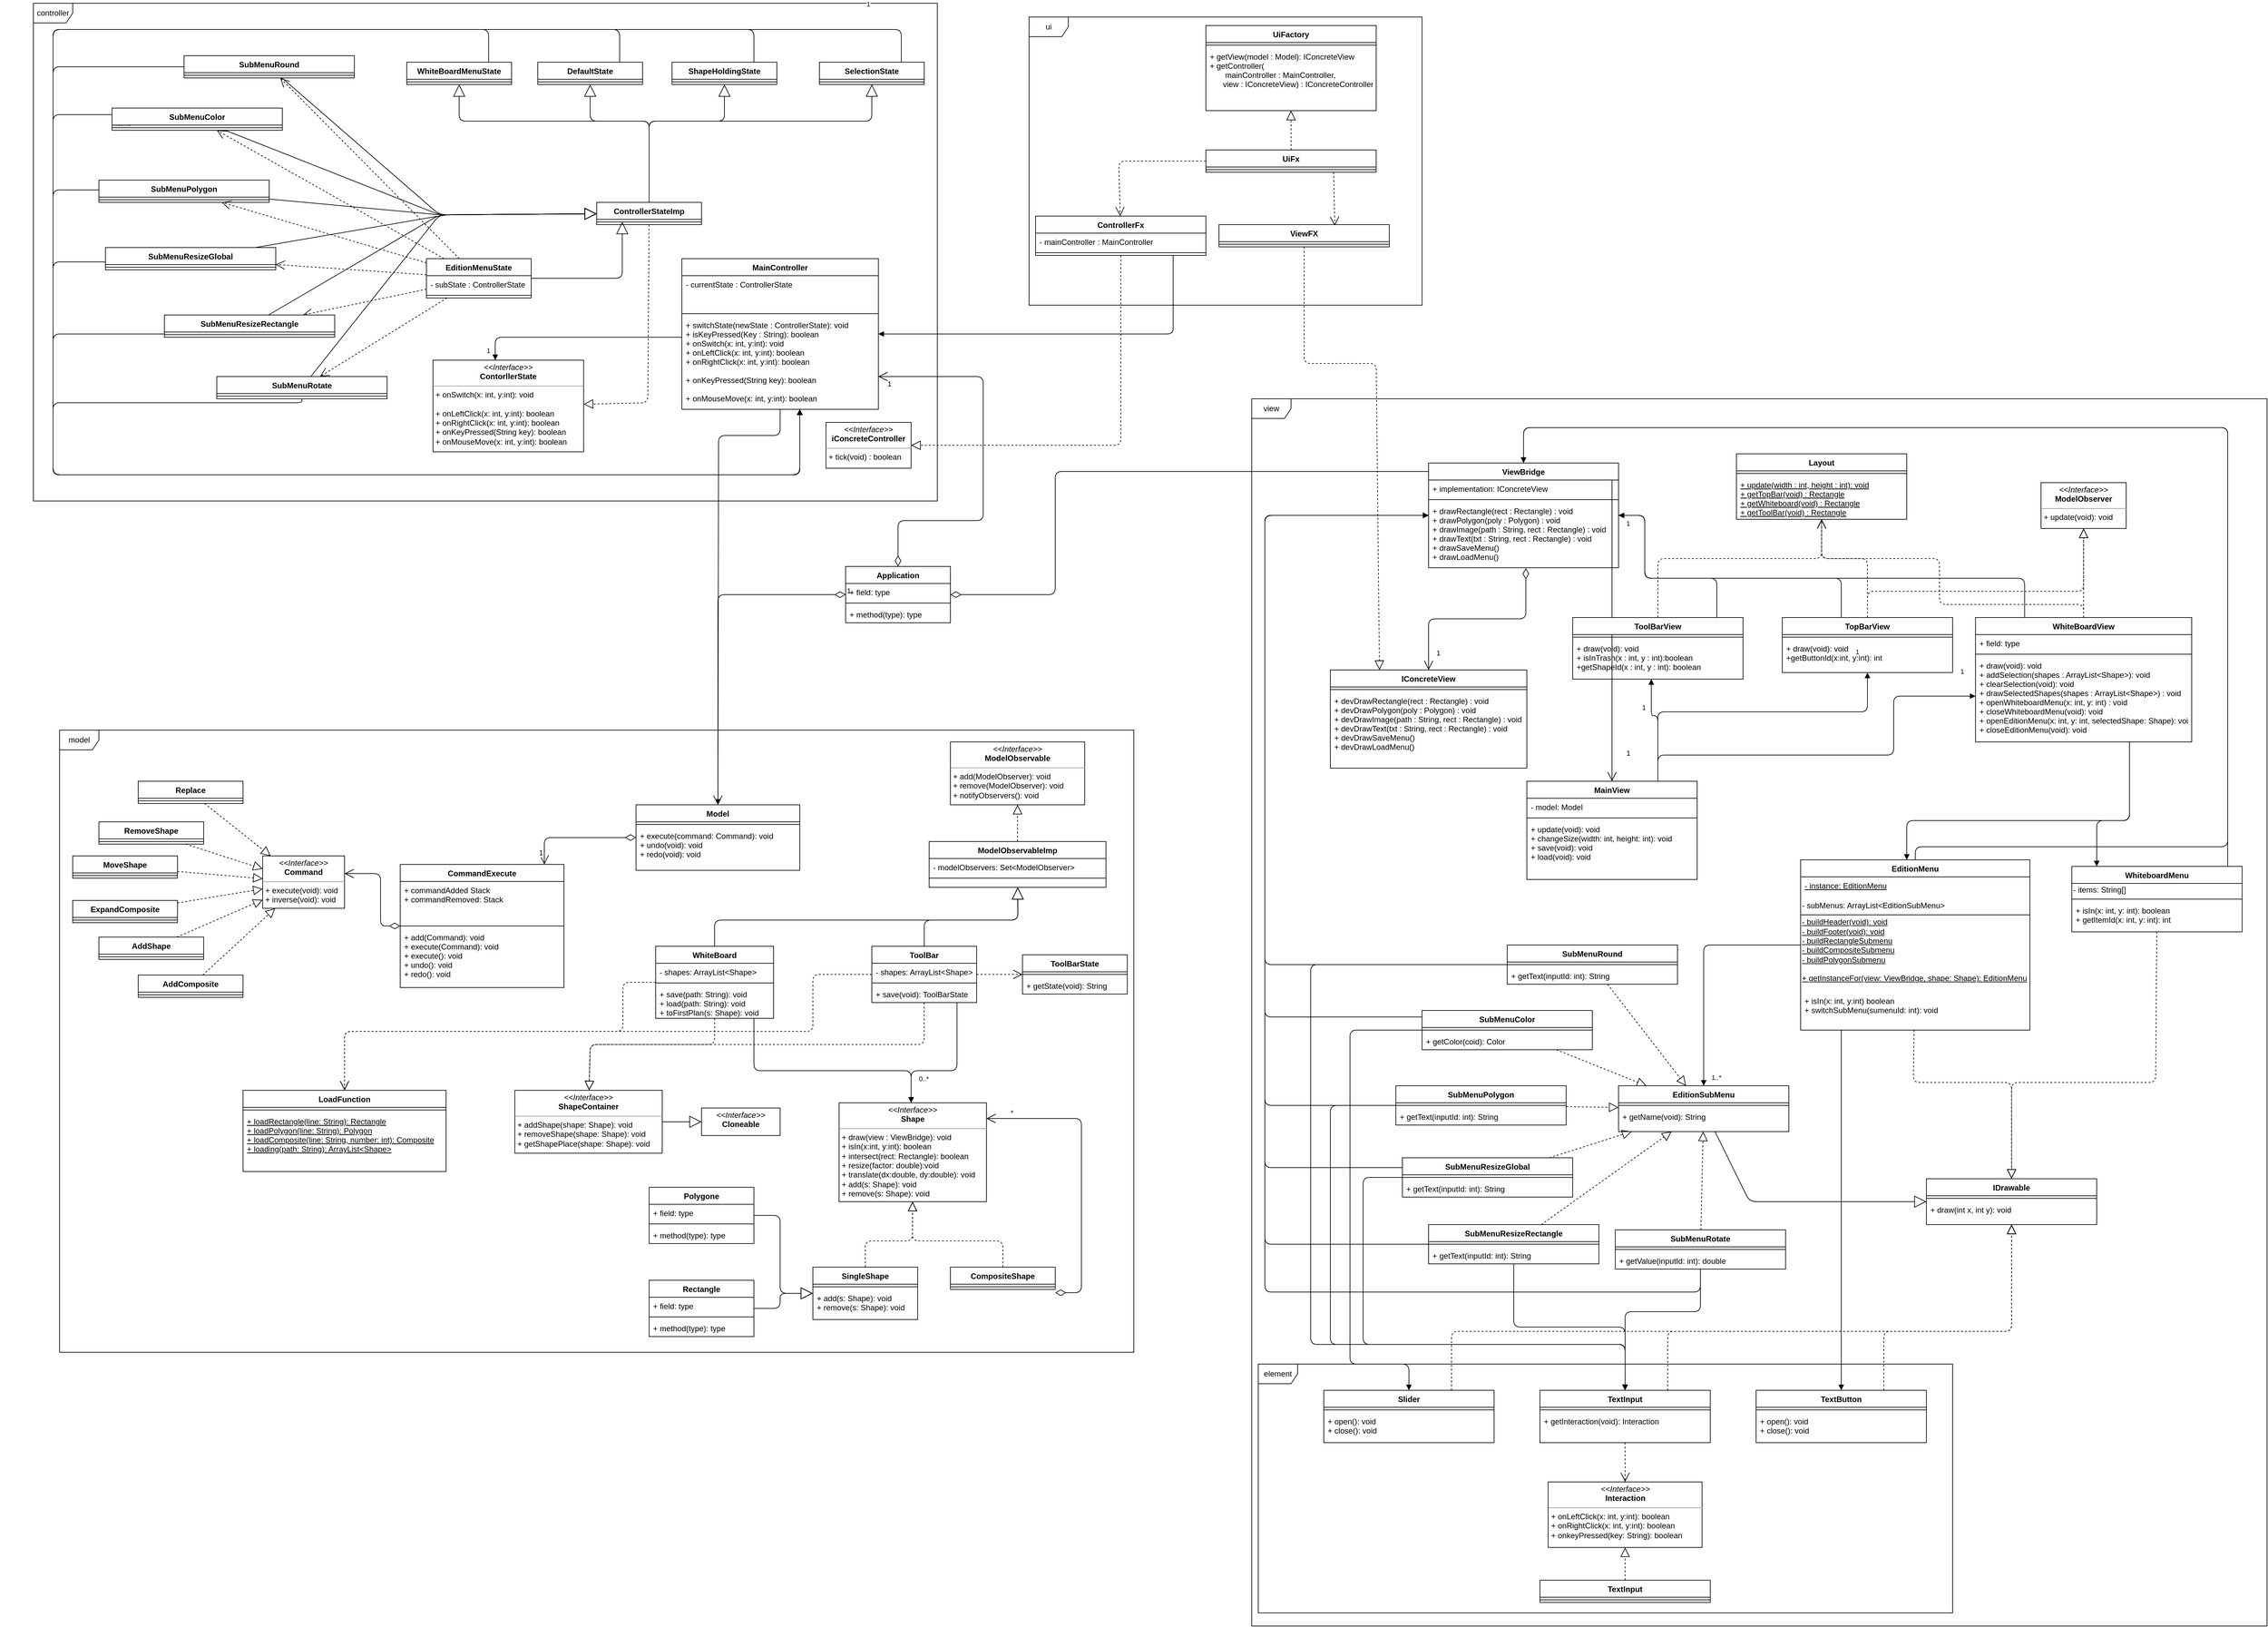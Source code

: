 <mxfile version="13.0.3" type="device"><diagram id="3WUZeyOoBX478enH_wou" name="Page-1"><mxGraphModel dx="4204" dy="3506" grid="1" gridSize="10" guides="1" tooltips="1" connect="1" arrows="1" fold="1" page="1" pageScale="1" pageWidth="827" pageHeight="1169" math="0" shadow="0"><root><mxCell id="0"/><mxCell id="1" parent="0"/><mxCell id="QmOK_By7xe1dukW6dALC-109" value="element" style="shape=umlFrame;whiteSpace=wrap;html=1;" vertex="1" parent="1"><mxGeometry x="1230" y="1378" width="1060" height="380" as="geometry"/></mxCell><mxCell id="QmOK_By7xe1dukW6dALC-3" value="controller" style="shape=umlFrame;whiteSpace=wrap;html=1;" vertex="1" parent="1"><mxGeometry x="-640" y="-700" width="1380" height="760" as="geometry"/></mxCell><mxCell id="3yo8bo4FhC-pjFVV0GyX-97" value="model" style="shape=umlFrame;whiteSpace=wrap;html=1;" parent="1" vertex="1"><mxGeometry x="-600" y="410" width="1640" height="950" as="geometry"/></mxCell><mxCell id="3yo8bo4FhC-pjFVV0GyX-20" value="view" style="shape=umlFrame;whiteSpace=wrap;html=1;" parent="1" vertex="1"><mxGeometry x="1220" y="-96" width="1550" height="1874" as="geometry"/></mxCell><mxCell id="3yo8bo4FhC-pjFVV0GyX-21" value="ui" style="shape=umlFrame;whiteSpace=wrap;html=1;" parent="1" vertex="1"><mxGeometry x="880" y="-679" width="600" height="440" as="geometry"/></mxCell><mxCell id="7U6LZILb1uRu2cZWEhsG-42" value="*" style="endArrow=open;html=1;endSize=12;startArrow=diamondThin;startSize=14;startFill=0;edgeStyle=orthogonalEdgeStyle;align=left;verticalAlign=bottom;exitX=1;exitY=0.5;exitDx=0;exitDy=0;" parent="1" target="QmOK_By7xe1dukW6dALC-126" edge="1"><mxGeometry x="0.844" relative="1" as="geometry"><mxPoint x="920" y="1269.0" as="sourcePoint"/><mxPoint x="780.0" y="1003.0" as="targetPoint"/><Array as="points"><mxPoint x="960" y="1269"/><mxPoint x="960" y="1003"/></Array><mxPoint as="offset"/></mxGeometry></mxCell><mxCell id="7U6LZILb1uRu2cZWEhsG-53" value="" style="endArrow=block;endSize=16;endFill=0;html=1;" parent="1" source="7U6LZILb1uRu2cZWEhsG-45" target="7U6LZILb1uRu2cZWEhsG-37" edge="1"><mxGeometry width="160" relative="1" as="geometry"><mxPoint x="50" y="1346" as="sourcePoint"/><mxPoint x="170" y="1270.0" as="targetPoint"/><Array as="points"><mxPoint x="500" y="1151"/><mxPoint x="500" y="1270"/></Array></mxGeometry></mxCell><mxCell id="7U6LZILb1uRu2cZWEhsG-54" value="" style="endArrow=block;endSize=16;endFill=0;html=1;" parent="1" source="7U6LZILb1uRu2cZWEhsG-49" target="7U6LZILb1uRu2cZWEhsG-37" edge="1"><mxGeometry width="160" relative="1" as="geometry"><mxPoint x="290" y="1346" as="sourcePoint"/><mxPoint x="170" y="1270" as="targetPoint"/><Array as="points"><mxPoint x="500" y="1293"/><mxPoint x="500" y="1270"/></Array></mxGeometry></mxCell><mxCell id="7U6LZILb1uRu2cZWEhsG-61" value="" style="resizable=0;html=1;align=left;verticalAlign=bottom;labelBackgroundColor=#ffffff;fontSize=10;" parent="1" connectable="0" vertex="1"><mxGeometry x="80" y="582" as="geometry"><mxPoint x="-149" y="-264" as="offset"/></mxGeometry></mxCell><mxCell id="2tMdhOG5-SNlSsxjpB-i-44" value="1" style="endArrow=open;html=1;endSize=12;startArrow=diamondThin;startSize=14;startFill=0;edgeStyle=orthogonalEdgeStyle;align=left;verticalAlign=bottom;entryX=0.5;entryY=0;entryDx=0;entryDy=0;exitX=0.512;exitY=1.006;exitDx=0;exitDy=0;exitPerimeter=0;" parent="1" source="2tMdhOG5-SNlSsxjpB-i-67" target="2tMdhOG5-SNlSsxjpB-i-40" edge="1"><mxGeometry x="0.887" y="10" relative="1" as="geometry"><mxPoint x="1000" y="442" as="sourcePoint"/><mxPoint x="2030" y="792" as="targetPoint"/><mxPoint as="offset"/></mxGeometry></mxCell><mxCell id="2tMdhOG5-SNlSsxjpB-i-54" value="1" style="endArrow=open;html=1;endSize=12;startArrow=diamondThin;startSize=14;startFill=0;edgeStyle=orthogonalEdgeStyle;align=left;verticalAlign=bottom;" parent="1" source="7U6LZILb1uRu2cZWEhsG-1" target="7U6LZILb1uRu2cZWEhsG-5" edge="1"><mxGeometry x="-1" y="3" relative="1" as="geometry"><mxPoint x="220" y="410" as="sourcePoint"/><mxPoint x="380" y="410" as="targetPoint"/></mxGeometry></mxCell><mxCell id="2tMdhOG5-SNlSsxjpB-i-55" value="1" style="endArrow=open;html=1;endSize=12;startArrow=diamondThin;startSize=14;startFill=0;edgeStyle=orthogonalEdgeStyle;align=left;verticalAlign=bottom;" parent="1" source="7U6LZILb1uRu2cZWEhsG-5" target="7U6LZILb1uRu2cZWEhsG-97" edge="1"><mxGeometry x="0.903" y="-10" relative="1" as="geometry"><mxPoint x="455" y="152.0" as="sourcePoint"/><mxPoint x="70" y="352" as="targetPoint"/><Array as="points"><mxPoint x="140" y="574"/></Array><mxPoint as="offset"/></mxGeometry></mxCell><mxCell id="2tMdhOG5-SNlSsxjpB-i-56" value="" style="endArrow=open;html=1;endSize=12;startArrow=diamondThin;startSize=14;startFill=0;edgeStyle=orthogonalEdgeStyle;align=left;verticalAlign=bottom;" parent="1" source="7U6LZILb1uRu2cZWEhsG-97" target="QmOK_By7xe1dukW6dALC-114" edge="1"><mxGeometry x="-0.543" y="-14" relative="1" as="geometry"><mxPoint x="-450" y="823" as="sourcePoint"/><mxPoint x="-210" y="629" as="targetPoint"/><mxPoint as="offset"/><Array as="points"><mxPoint x="-110" y="709"/><mxPoint x="-110" y="629"/></Array></mxGeometry></mxCell><mxCell id="7U6LZILb1uRu2cZWEhsG-1" value="Application" style="swimlane;fontStyle=1;align=center;verticalAlign=top;childLayout=stackLayout;horizontal=1;startSize=26;horizontalStack=0;resizeParent=1;resizeParentMax=0;resizeLast=0;collapsible=1;marginBottom=0;" parent="1" vertex="1"><mxGeometry x="600" y="160" width="160" height="86" as="geometry"/></mxCell><mxCell id="7U6LZILb1uRu2cZWEhsG-2" value="+ field: type" style="text;strokeColor=none;fillColor=none;align=left;verticalAlign=top;spacingLeft=4;spacingRight=4;overflow=hidden;rotatable=0;points=[[0,0.5],[1,0.5]];portConstraint=eastwest;" parent="7U6LZILb1uRu2cZWEhsG-1" vertex="1"><mxGeometry y="26" width="160" height="26" as="geometry"/></mxCell><mxCell id="7U6LZILb1uRu2cZWEhsG-3" value="" style="line;strokeWidth=1;fillColor=none;align=left;verticalAlign=middle;spacingTop=-1;spacingLeft=3;spacingRight=3;rotatable=0;labelPosition=right;points=[];portConstraint=eastwest;" parent="7U6LZILb1uRu2cZWEhsG-1" vertex="1"><mxGeometry y="52" width="160" height="8" as="geometry"/></mxCell><mxCell id="7U6LZILb1uRu2cZWEhsG-4" value="+ method(type): type" style="text;strokeColor=none;fillColor=none;align=left;verticalAlign=top;spacingLeft=4;spacingRight=4;overflow=hidden;rotatable=0;points=[[0,0.5],[1,0.5]];portConstraint=eastwest;" parent="7U6LZILb1uRu2cZWEhsG-1" vertex="1"><mxGeometry y="60" width="160" height="26" as="geometry"/></mxCell><mxCell id="R3AVytcbFwQMf_7Zkljl-15" value="1" style="endArrow=open;html=1;endSize=12;startArrow=diamondThin;startSize=14;startFill=0;edgeStyle=orthogonalEdgeStyle;align=left;verticalAlign=bottom;exitX=0.5;exitY=0;exitDx=0;exitDy=0;" parent="1" source="7U6LZILb1uRu2cZWEhsG-1" target="R3AVytcbFwQMf_7Zkljl-4" edge="1"><mxGeometry x="0.959" y="20" relative="1" as="geometry"><mxPoint x="770" y="209.0" as="sourcePoint"/><mxPoint x="1160" y="210" as="targetPoint"/><Array as="points"><mxPoint x="680" y="90"/><mxPoint x="810" y="90"/><mxPoint x="810" y="-130"/></Array><mxPoint as="offset"/></mxGeometry></mxCell><mxCell id="R3AVytcbFwQMf_7Zkljl-16" value="" style="html=1;verticalAlign=bottom;endArrow=block;" parent="1" source="R3AVytcbFwQMf_7Zkljl-4" target="7U6LZILb1uRu2cZWEhsG-5" edge="1"><mxGeometry width="80" relative="1" as="geometry"><mxPoint x="975" y="-33" as="sourcePoint"/><mxPoint x="840" y="-33" as="targetPoint"/><Array as="points"><mxPoint x="500" y="-40"/><mxPoint x="406" y="-40"/></Array></mxGeometry></mxCell><mxCell id="iH1wXyO8_TVZQ7hlG0fk-22" value="" style="endArrow=block;endSize=16;endFill=0;html=1;" parent="1" source="iH1wXyO8_TVZQ7hlG0fk-2" target="iH1wXyO8_TVZQ7hlG0fk-10" edge="1"><mxGeometry width="160" relative="1" as="geometry"><mxPoint x="290" y="-96" as="sourcePoint"/><mxPoint x="290" y="-220" as="targetPoint"/><Array as="points"><mxPoint x="300" y="-520"/><mxPoint x="10" y="-520"/></Array></mxGeometry></mxCell><mxCell id="iH1wXyO8_TVZQ7hlG0fk-23" value="" style="endArrow=block;endSize=16;endFill=0;html=1;" parent="1" source="iH1wXyO8_TVZQ7hlG0fk-2" target="iH1wXyO8_TVZQ7hlG0fk-6" edge="1"><mxGeometry width="160" relative="1" as="geometry"><mxPoint x="302.833" y="-410" as="sourcePoint"/><mxPoint x="277.167" y="-564" as="targetPoint"/><Array as="points"><mxPoint x="300" y="-520"/><mxPoint x="210" y="-520"/></Array></mxGeometry></mxCell><mxCell id="iH1wXyO8_TVZQ7hlG0fk-24" value="" style="endArrow=block;endSize=16;endFill=0;html=1;" parent="1" source="iH1wXyO8_TVZQ7hlG0fk-2" target="iH1wXyO8_TVZQ7hlG0fk-18" edge="1"><mxGeometry width="160" relative="1" as="geometry"><mxPoint x="345.833" y="-410" as="sourcePoint"/><mxPoint x="474.167" y="-564" as="targetPoint"/><Array as="points"><mxPoint x="300" y="-520"/><mxPoint x="415" y="-520"/></Array></mxGeometry></mxCell><mxCell id="iH1wXyO8_TVZQ7hlG0fk-25" value="" style="endArrow=block;endSize=16;endFill=0;html=1;" parent="1" source="iH1wXyO8_TVZQ7hlG0fk-2" target="iH1wXyO8_TVZQ7hlG0fk-14" edge="1"><mxGeometry width="160" relative="1" as="geometry"><mxPoint x="390" y="-401.286" as="sourcePoint"/><mxPoint x="510" y="-452.714" as="targetPoint"/><Array as="points"><mxPoint x="300" y="-520"/><mxPoint x="640" y="-520"/></Array></mxGeometry></mxCell><mxCell id="3yo8bo4FhC-pjFVV0GyX-1" value="" style="endArrow=block;dashed=1;endFill=0;endSize=12;html=1;" parent="1" source="iH1wXyO8_TVZQ7hlG0fk-2" target="QmOK_By7xe1dukW6dALC-51" edge="1"><mxGeometry width="160" relative="1" as="geometry"><mxPoint x="205" y="-510" as="sourcePoint"/><mxPoint x="120" y="-130" as="targetPoint"/><Array as="points"><mxPoint x="298" y="-90"/></Array></mxGeometry></mxCell><mxCell id="3yo8bo4FhC-pjFVV0GyX-2" value="" style="endArrow=block;dashed=1;endFill=0;endSize=12;html=1;" parent="1" source="QmOK_By7xe1dukW6dALC-53" target="QmOK_By7xe1dukW6dALC-57" edge="1"><mxGeometry width="160" relative="1" as="geometry"><mxPoint x="1550" y="-252" as="sourcePoint"/><mxPoint x="1185" y="-390" as="targetPoint"/><Array as="points"><mxPoint x="1020" y="-25"/></Array></mxGeometry></mxCell><mxCell id="3yo8bo4FhC-pjFVV0GyX-3" value="" style="endArrow=block;dashed=1;endFill=0;endSize=12;html=1;" parent="1" source="1jR7pnZNuQC0l_XQHkd4-10" target="1jR7pnZNuQC0l_XQHkd4-6" edge="1"><mxGeometry width="160" relative="1" as="geometry"><mxPoint x="1105.08" y="-350" as="sourcePoint"/><mxPoint x="1040.0" y="-570" as="targetPoint"/></mxGeometry></mxCell><mxCell id="3yo8bo4FhC-pjFVV0GyX-4" value="" style="endArrow=block;dashed=1;endFill=0;endSize=12;html=1;entryX=0.25;entryY=0;entryDx=0;entryDy=0;" parent="1" source="2tMdhOG5-SNlSsxjpB-i-45" target="2tMdhOG5-SNlSsxjpB-i-40" edge="1"><mxGeometry width="160" relative="1" as="geometry"><mxPoint x="1010.08" y="40" as="sourcePoint"/><mxPoint x="945" y="-180" as="targetPoint"/><Array as="points"><mxPoint x="1300" y="-150"/><mxPoint x="1410" y="-150"/></Array></mxGeometry></mxCell><mxCell id="3yo8bo4FhC-pjFVV0GyX-5" value="" style="endArrow=open;endSize=12;dashed=1;html=1;" parent="1" source="1jR7pnZNuQC0l_XQHkd4-10" target="QmOK_By7xe1dukW6dALC-53" edge="1"><mxGeometry x="0.711" y="30" width="160" relative="1" as="geometry"><mxPoint x="470" y="-166" as="sourcePoint"/><mxPoint x="1010" y="-375" as="targetPoint"/><Array as="points"><mxPoint x="1017" y="-459"/></Array><mxPoint as="offset"/></mxGeometry></mxCell><mxCell id="3yo8bo4FhC-pjFVV0GyX-6" value="" style="endArrow=open;endSize=12;dashed=1;html=1;exitX=0.75;exitY=1;exitDx=0;exitDy=0;entryX=0.68;entryY=0.057;entryDx=0;entryDy=0;entryPerimeter=0;" parent="1" source="1jR7pnZNuQC0l_XQHkd4-10" target="2tMdhOG5-SNlSsxjpB-i-45" edge="1"><mxGeometry x="0.111" y="-70" width="160" relative="1" as="geometry"><mxPoint x="1346.234" y="-375" as="sourcePoint"/><mxPoint x="1060.032" y="-170" as="targetPoint"/><mxPoint as="offset"/></mxGeometry></mxCell><mxCell id="3yo8bo4FhC-pjFVV0GyX-8" value="" style="endArrow=block;dashed=1;endFill=0;endSize=12;html=1;" parent="1" source="2tMdhOG5-SNlSsxjpB-i-9" target="QmOK_By7xe1dukW6dALC-58" edge="1"><mxGeometry width="160" relative="1" as="geometry"><mxPoint x="2325.08" y="318" as="sourcePoint"/><mxPoint x="2490" y="112" as="targetPoint"/><Array as="points"><mxPoint x="2160" y="198"/><mxPoint x="2490" y="198"/></Array></mxGeometry></mxCell><mxCell id="3yo8bo4FhC-pjFVV0GyX-9" value="" style="endArrow=block;dashed=1;endFill=0;endSize=12;html=1;" parent="1" source="2tMdhOG5-SNlSsxjpB-i-13" target="QmOK_By7xe1dukW6dALC-58" edge="1"><mxGeometry width="160" relative="1" as="geometry"><mxPoint x="2450" y="467.52" as="sourcePoint"/><mxPoint x="2490" y="112" as="targetPoint"/><Array as="points"><mxPoint x="2490" y="208"/></Array></mxGeometry></mxCell><mxCell id="3yo8bo4FhC-pjFVV0GyX-10" value="name" style="endArrow=block;endFill=1;html=1;edgeStyle=orthogonalEdgeStyle;align=left;verticalAlign=top;" parent="1" source="uSJ5OI9Yinxyfcotj4ro-1" target="2tMdhOG5-SNlSsxjpB-i-9" edge="1"><mxGeometry x="-1" relative="1" as="geometry"><mxPoint x="1960" y="488" as="sourcePoint"/><mxPoint x="2240" y="398" as="targetPoint"/><Array as="points"><mxPoint x="1840" y="382"/><mxPoint x="2160" y="382"/></Array></mxGeometry></mxCell><mxCell id="3yo8bo4FhC-pjFVV0GyX-11" value="" style="resizable=0;html=1;align=left;verticalAlign=bottom;labelBackgroundColor=#ffffff;fontSize=10;" parent="3yo8bo4FhC-pjFVV0GyX-10" connectable="0" vertex="1"><mxGeometry x="-1" relative="1" as="geometry"/></mxCell><mxCell id="3yo8bo4FhC-pjFVV0GyX-12" value="name" style="endArrow=block;endFill=1;html=1;edgeStyle=orthogonalEdgeStyle;align=left;verticalAlign=top;" parent="1" source="uSJ5OI9Yinxyfcotj4ro-1" target="2tMdhOG5-SNlSsxjpB-i-13" edge="1"><mxGeometry x="-1" relative="1" as="geometry"><mxPoint x="2090" y="355" as="sourcePoint"/><mxPoint x="2320" y="428" as="targetPoint"/><Array as="points"><mxPoint x="1840" y="448"/><mxPoint x="2200" y="448"/><mxPoint x="2200" y="358"/></Array></mxGeometry></mxCell><mxCell id="3yo8bo4FhC-pjFVV0GyX-13" value="" style="resizable=0;html=1;align=left;verticalAlign=bottom;labelBackgroundColor=#ffffff;fontSize=10;" parent="3yo8bo4FhC-pjFVV0GyX-12" connectable="0" vertex="1"><mxGeometry x="-1" relative="1" as="geometry"/></mxCell><mxCell id="3yo8bo4FhC-pjFVV0GyX-14" value="name" style="endArrow=block;endFill=1;html=1;edgeStyle=orthogonalEdgeStyle;align=left;verticalAlign=top;" parent="1" source="uSJ5OI9Yinxyfcotj4ro-1" target="2tMdhOG5-SNlSsxjpB-i-5" edge="1"><mxGeometry x="-1" relative="1" as="geometry"><mxPoint x="1820" y="448" as="sourcePoint"/><mxPoint x="1920" y="681" as="targetPoint"/><Array as="points"><mxPoint x="1840" y="388"/><mxPoint x="1830" y="388"/></Array></mxGeometry></mxCell><mxCell id="3yo8bo4FhC-pjFVV0GyX-15" value="" style="resizable=0;html=1;align=left;verticalAlign=bottom;labelBackgroundColor=#ffffff;fontSize=10;" parent="3yo8bo4FhC-pjFVV0GyX-14" connectable="0" vertex="1"><mxGeometry x="-1" relative="1" as="geometry"/></mxCell><mxCell id="3yo8bo4FhC-pjFVV0GyX-22" value="" style="endArrow=block;dashed=1;endFill=0;endSize=12;html=1;" parent="1" source="QmOK_By7xe1dukW6dALC-65" target="3yo8bo4FhC-pjFVV0GyX-16" edge="1"><mxGeometry width="160" relative="1" as="geometry"><mxPoint x="2198.667" y="688" as="sourcePoint"/><mxPoint x="2330" y="918" as="targetPoint"/><Array as="points"><mxPoint x="2230" y="948"/><mxPoint x="2380" y="948"/></Array></mxGeometry></mxCell><mxCell id="3yo8bo4FhC-pjFVV0GyX-23" value="" style="endArrow=block;dashed=1;endFill=0;endSize=12;html=1;" parent="1" source="d4Q0qIlCnjLTKptumD0L-13" target="3yo8bo4FhC-pjFVV0GyX-16" edge="1"><mxGeometry width="160" relative="1" as="geometry"><mxPoint x="2160" y="1011.469" as="sourcePoint"/><mxPoint x="2520" y="828" as="targetPoint"/><Array as="points"><mxPoint x="2600" y="948"/><mxPoint x="2380" y="948"/></Array></mxGeometry></mxCell><mxCell id="3yo8bo4FhC-pjFVV0GyX-27" value="" style="endArrow=block;endSize=16;endFill=0;html=1;" parent="1" source="3yo8bo4FhC-pjFVV0GyX-24" target="3yo8bo4FhC-pjFVV0GyX-16" edge="1"><mxGeometry width="160" relative="1" as="geometry"><mxPoint x="1790" y="808" as="sourcePoint"/><mxPoint x="1950" y="808" as="targetPoint"/><Array as="points"><mxPoint x="1980" y="1130"/></Array></mxGeometry></mxCell><mxCell id="3yo8bo4FhC-pjFVV0GyX-46" value="" style="endArrow=block;dashed=1;endFill=0;endSize=12;html=1;" parent="1" source="3yo8bo4FhC-pjFVV0GyX-43" target="3yo8bo4FhC-pjFVV0GyX-24" edge="1"><mxGeometry width="160" relative="1" as="geometry"><mxPoint x="2660" y="1048" as="sourcePoint"/><mxPoint x="2390" y="857" as="targetPoint"/></mxGeometry></mxCell><mxCell id="3yo8bo4FhC-pjFVV0GyX-47" value="" style="endArrow=block;dashed=1;endFill=0;endSize=12;html=1;" parent="1" source="3yo8bo4FhC-pjFVV0GyX-28" target="3yo8bo4FhC-pjFVV0GyX-24" edge="1"><mxGeometry width="160" relative="1" as="geometry"><mxPoint x="1693.333" y="828" as="sourcePoint"/><mxPoint x="1873.333" y="963" as="targetPoint"/></mxGeometry></mxCell><mxCell id="3yo8bo4FhC-pjFVV0GyX-48" value="" style="endArrow=block;dashed=1;endFill=0;endSize=12;html=1;" parent="1" source="3yo8bo4FhC-pjFVV0GyX-31" target="3yo8bo4FhC-pjFVV0GyX-24" edge="1"><mxGeometry width="160" relative="1" as="geometry"><mxPoint x="1660.0" y="924.667" as="sourcePoint"/><mxPoint x="1795.909" y="963" as="targetPoint"/></mxGeometry></mxCell><mxCell id="3yo8bo4FhC-pjFVV0GyX-49" value="" style="endArrow=block;dashed=1;endFill=0;endSize=12;html=1;" parent="1" source="3yo8bo4FhC-pjFVV0GyX-34" target="3yo8bo4FhC-pjFVV0GyX-24" edge="1"><mxGeometry width="160" relative="1" as="geometry"><mxPoint x="1640.0" y="1001.415" as="sourcePoint"/><mxPoint x="1790" y="999.585" as="targetPoint"/></mxGeometry></mxCell><mxCell id="3yo8bo4FhC-pjFVV0GyX-50" value="" style="endArrow=block;dashed=1;endFill=0;endSize=12;html=1;" parent="1" source="3yo8bo4FhC-pjFVV0GyX-37" target="3yo8bo4FhC-pjFVV0GyX-24" edge="1"><mxGeometry width="160" relative="1" as="geometry"><mxPoint x="1670.0" y="1073.658" as="sourcePoint"/><mxPoint x="1804.348" y="1033" as="targetPoint"/></mxGeometry></mxCell><mxCell id="3yo8bo4FhC-pjFVV0GyX-51" value="" style="endArrow=block;dashed=1;endFill=0;endSize=12;html=1;" parent="1" source="3yo8bo4FhC-pjFVV0GyX-40" target="3yo8bo4FhC-pjFVV0GyX-24" edge="1"><mxGeometry width="160" relative="1" as="geometry"><mxPoint x="1665.111" y="1183" as="sourcePoint"/><mxPoint x="1871.778" y="1033" as="targetPoint"/></mxGeometry></mxCell><mxCell id="3yo8bo4FhC-pjFVV0GyX-52" value="" style="endArrow=block;endFill=1;html=1;edgeStyle=orthogonalEdgeStyle;align=left;verticalAlign=top;" parent="1" source="QmOK_By7xe1dukW6dALC-65" target="3yo8bo4FhC-pjFVV0GyX-24" edge="1"><mxGeometry x="-0.656" y="30" relative="1" as="geometry"><mxPoint x="2070" y="648.059" as="sourcePoint"/><mxPoint x="2180" y="928" as="targetPoint"/><mxPoint as="offset"/></mxGeometry></mxCell><mxCell id="3yo8bo4FhC-pjFVV0GyX-53" value="1..*" style="resizable=0;html=1;align=left;verticalAlign=bottom;labelBackgroundColor=#ffffff;fontSize=10;" parent="3yo8bo4FhC-pjFVV0GyX-52" connectable="0" vertex="1"><mxGeometry x="-1" relative="1" as="geometry"><mxPoint x="-138" y="210" as="offset"/></mxGeometry></mxCell><mxCell id="3yo8bo4FhC-pjFVV0GyX-54" value="" style="endArrow=block;endFill=1;html=1;edgeStyle=orthogonalEdgeStyle;align=left;verticalAlign=top;" parent="1" source="2tMdhOG5-SNlSsxjpB-i-13" target="QmOK_By7xe1dukW6dALC-65" edge="1"><mxGeometry x="-1" relative="1" as="geometry"><mxPoint x="2070" y="844.059" as="sourcePoint"/><mxPoint x="2220" y="608" as="targetPoint"/><Array as="points"><mxPoint x="2560" y="548"/><mxPoint x="2220" y="548"/></Array></mxGeometry></mxCell><mxCell id="3yo8bo4FhC-pjFVV0GyX-55" value="1" style="resizable=0;html=1;align=left;verticalAlign=bottom;labelBackgroundColor=#ffffff;fontSize=10;" parent="3yo8bo4FhC-pjFVV0GyX-54" connectable="0" vertex="1"><mxGeometry x="-1" relative="1" as="geometry"><mxPoint x="-260" y="-100" as="offset"/></mxGeometry></mxCell><mxCell id="3yo8bo4FhC-pjFVV0GyX-56" value="" style="endArrow=block;endFill=1;html=1;edgeStyle=orthogonalEdgeStyle;align=left;verticalAlign=top;" parent="1" source="2tMdhOG5-SNlSsxjpB-i-13" target="d4Q0qIlCnjLTKptumD0L-13" edge="1"><mxGeometry x="-1" relative="1" as="geometry"><mxPoint x="2190" y="678" as="sourcePoint"/><mxPoint x="2200" y="804" as="targetPoint"/><Array as="points"><mxPoint x="2560" y="548"/><mxPoint x="2510" y="548"/></Array></mxGeometry></mxCell><mxCell id="3yo8bo4FhC-pjFVV0GyX-57" value="1" style="resizable=0;html=1;align=left;verticalAlign=bottom;labelBackgroundColor=#ffffff;fontSize=10;" parent="3yo8bo4FhC-pjFVV0GyX-56" connectable="0" vertex="1"><mxGeometry x="-1" relative="1" as="geometry"><mxPoint x="-420" y="-130" as="offset"/></mxGeometry></mxCell><mxCell id="3yo8bo4FhC-pjFVV0GyX-70" value="&lt;p style=&quot;margin: 4px 0px 0px ; text-align: center&quot;&gt;&lt;i&gt;&amp;lt;&amp;lt;Interface&amp;gt;&amp;gt;&lt;/i&gt;&lt;br&gt;&lt;b&gt;Interaction&lt;/b&gt;&lt;/p&gt;&lt;hr size=&quot;1&quot;&gt;&lt;p style=&quot;margin: 0px 0px 0px 4px&quot;&gt;&lt;/p&gt;&lt;p style=&quot;margin: 0px 0px 0px 4px&quot;&gt;+ onLeftClick(x: int, y:int): boolean&lt;br&gt;+ onRightClick(x: int, y:int): boolean&lt;br&gt;&lt;/p&gt;&lt;p style=&quot;margin: 0px 0px 0px 4px&quot;&gt;+ onkeyPressed(key: String): boolean&lt;br&gt;&lt;/p&gt;" style="verticalAlign=top;align=left;overflow=fill;fontSize=12;fontFamily=Helvetica;html=1;" parent="1" vertex="1"><mxGeometry x="1672.5" y="1558" width="235" height="100" as="geometry"/></mxCell><mxCell id="3yo8bo4FhC-pjFVV0GyX-76" value="" style="endArrow=block;dashed=1;endFill=0;endSize=12;html=1;" parent="1" source="3yo8bo4FhC-pjFVV0GyX-73" target="3yo8bo4FhC-pjFVV0GyX-70" edge="1"><mxGeometry width="160" relative="1" as="geometry"><mxPoint x="1690" y="1548" as="sourcePoint"/><mxPoint x="1850" y="1548" as="targetPoint"/></mxGeometry></mxCell><mxCell id="3yo8bo4FhC-pjFVV0GyX-79" value="" style="endArrow=open;endSize=12;dashed=1;html=1;" parent="1" source="2tMdhOG5-SNlSsxjpB-i-5" target="iH1wXyO8_TVZQ7hlG0fk-28" edge="1"><mxGeometry width="160" relative="1" as="geometry"><mxPoint x="1970" y="288" as="sourcePoint"/><mxPoint x="2130" y="288" as="targetPoint"/><Array as="points"><mxPoint x="1840" y="148"/><mxPoint x="2090" y="148"/></Array></mxGeometry></mxCell><mxCell id="3yo8bo4FhC-pjFVV0GyX-80" value="" style="endArrow=open;endSize=12;dashed=1;html=1;" parent="1" source="2tMdhOG5-SNlSsxjpB-i-9" target="iH1wXyO8_TVZQ7hlG0fk-28" edge="1"><mxGeometry width="160" relative="1" as="geometry"><mxPoint x="1895" y="248" as="sourcePoint"/><mxPoint x="2055" y="88" as="targetPoint"/><Array as="points"><mxPoint x="2160" y="148"/><mxPoint x="2090" y="148"/></Array></mxGeometry></mxCell><mxCell id="3yo8bo4FhC-pjFVV0GyX-81" value="" style="endArrow=open;endSize=12;dashed=1;html=1;" parent="1" source="2tMdhOG5-SNlSsxjpB-i-13" target="iH1wXyO8_TVZQ7hlG0fk-28" edge="1"><mxGeometry width="160" relative="1" as="geometry"><mxPoint x="2157.4" y="248" as="sourcePoint"/><mxPoint x="2112.6" y="88" as="targetPoint"/><Array as="points"><mxPoint x="2490" y="218"/><mxPoint x="2270" y="218"/><mxPoint x="2270" y="148"/><mxPoint x="2090" y="148"/></Array></mxGeometry></mxCell><mxCell id="3yo8bo4FhC-pjFVV0GyX-82" value="1" style="resizable=0;html=1;align=left;verticalAlign=bottom;labelBackgroundColor=#ffffff;fontSize=10;" parent="1" connectable="0" vertex="1"><mxGeometry x="2235" y="309" as="geometry"><mxPoint x="-421" y="74" as="offset"/></mxGeometry></mxCell><mxCell id="3yo8bo4FhC-pjFVV0GyX-106" value="" style="endArrow=block;dashed=1;endFill=0;endSize=12;html=1;" parent="1" source="iH1wXyO8_TVZQ7hlG0fk-43" target="QmOK_By7xe1dukW6dALC-114" edge="1"><mxGeometry width="160" relative="1" as="geometry"><mxPoint x="-530" y="680" as="sourcePoint"/><mxPoint x="-320" y="663.162" as="targetPoint"/></mxGeometry></mxCell><mxCell id="3yo8bo4FhC-pjFVV0GyX-107" value="" style="endArrow=block;dashed=1;endFill=0;endSize=12;html=1;" parent="1" source="iH1wXyO8_TVZQ7hlG0fk-51" target="QmOK_By7xe1dukW6dALC-114" edge="1"><mxGeometry width="160" relative="1" as="geometry"><mxPoint x="-384.118" y="780" as="sourcePoint"/><mxPoint x="-297.713" y="680" as="targetPoint"/></mxGeometry></mxCell><mxCell id="3yo8bo4FhC-pjFVV0GyX-108" value="" style="endArrow=block;dashed=1;endFill=0;endSize=12;html=1;" parent="1" source="iH1wXyO8_TVZQ7hlG0fk-47" target="QmOK_By7xe1dukW6dALC-114" edge="1"><mxGeometry width="160" relative="1" as="geometry"><mxPoint x="-237.694" y="780" as="sourcePoint"/><mxPoint x="-258.919" y="680" as="targetPoint"/></mxGeometry></mxCell><mxCell id="3yo8bo4FhC-pjFVV0GyX-121" value="" style="endArrow=block;dashed=1;endFill=0;endSize=12;html=1;" parent="1" source="3yo8bo4FhC-pjFVV0GyX-109" target="QmOK_By7xe1dukW6dALC-114" edge="1"><mxGeometry width="160" relative="1" as="geometry"><mxPoint x="-520" y="723.364" as="sourcePoint"/><mxPoint x="-320" y="638.081" as="targetPoint"/></mxGeometry></mxCell><mxCell id="3yo8bo4FhC-pjFVV0GyX-122" value="" style="endArrow=block;dashed=1;endFill=0;endSize=12;html=1;" parent="1" source="3yo8bo4FhC-pjFVV0GyX-113" target="QmOK_By7xe1dukW6dALC-114" edge="1"><mxGeometry width="160" relative="1" as="geometry"><mxPoint x="-510" y="628.581" as="sourcePoint"/><mxPoint x="-318.623" y="610" as="targetPoint"/></mxGeometry></mxCell><mxCell id="3yo8bo4FhC-pjFVV0GyX-123" value="" style="endArrow=block;dashed=1;endFill=0;endSize=12;html=1;" parent="1" source="3yo8bo4FhC-pjFVV0GyX-117" target="QmOK_By7xe1dukW6dALC-114" edge="1"><mxGeometry width="160" relative="1" as="geometry"><mxPoint x="-460" y="545.632" as="sourcePoint"/><mxPoint x="-264.419" y="610" as="targetPoint"/></mxGeometry></mxCell><mxCell id="3yo8bo4FhC-pjFVV0GyX-124" value="" style="endArrow=block;dashed=1;endFill=0;endSize=12;html=1;" parent="1" source="7U6LZILb1uRu2cZWEhsG-17" target="QmOK_By7xe1dukW6dALC-119" edge="1"><mxGeometry width="160" relative="1" as="geometry"><mxPoint x="220" y="700" as="sourcePoint"/><mxPoint x="207.619" y="940" as="targetPoint"/><Array as="points"><mxPoint x="400" y="890"/><mxPoint x="210" y="890"/></Array></mxGeometry></mxCell><mxCell id="3yo8bo4FhC-pjFVV0GyX-125" value="" style="endArrow=block;dashed=1;endFill=0;endSize=12;html=1;" parent="1" source="iH1wXyO8_TVZQ7hlG0fk-36" target="QmOK_By7xe1dukW6dALC-119" edge="1"><mxGeometry width="160" relative="1" as="geometry"><mxPoint x="80" y="674.893" as="sourcePoint"/><mxPoint x="207.619" y="940" as="targetPoint"/><Array as="points"><mxPoint x="720" y="890"/><mxPoint x="210" y="890"/></Array></mxGeometry></mxCell><mxCell id="7U6LZILb1uRu2cZWEhsG-33" value="CompositeShape" style="swimlane;fontStyle=1;align=center;verticalAlign=top;childLayout=stackLayout;horizontal=1;startSize=26;horizontalStack=0;resizeParent=1;resizeParentMax=0;resizeLast=0;collapsible=1;marginBottom=0;" parent="1" vertex="1"><mxGeometry x="760" y="1230" width="160" height="34" as="geometry"/></mxCell><mxCell id="7U6LZILb1uRu2cZWEhsG-35" value="" style="line;strokeWidth=1;fillColor=none;align=left;verticalAlign=middle;spacingTop=-1;spacingLeft=3;spacingRight=3;rotatable=0;labelPosition=right;points=[];portConstraint=eastwest;" parent="7U6LZILb1uRu2cZWEhsG-33" vertex="1"><mxGeometry y="26" width="160" height="8" as="geometry"/></mxCell><mxCell id="iH1wXyO8_TVZQ7hlG0fk-36" value="ToolBar&#10;" style="swimlane;fontStyle=1;align=center;verticalAlign=top;childLayout=stackLayout;horizontal=1;startSize=26;horizontalStack=0;resizeParent=1;resizeParentMax=0;resizeLast=0;collapsible=1;marginBottom=0;" parent="1" vertex="1"><mxGeometry x="640" y="740" width="160" height="86" as="geometry"/></mxCell><mxCell id="iH1wXyO8_TVZQ7hlG0fk-37" value="- shapes: ArrayList&lt;Shape&gt;" style="text;strokeColor=none;fillColor=none;align=left;verticalAlign=top;spacingLeft=4;spacingRight=4;overflow=hidden;rotatable=0;points=[[0,0.5],[1,0.5]];portConstraint=eastwest;" parent="iH1wXyO8_TVZQ7hlG0fk-36" vertex="1"><mxGeometry y="26" width="160" height="26" as="geometry"/></mxCell><mxCell id="iH1wXyO8_TVZQ7hlG0fk-38" value="" style="line;strokeWidth=1;fillColor=none;align=left;verticalAlign=middle;spacingTop=-1;spacingLeft=3;spacingRight=3;rotatable=0;labelPosition=right;points=[];portConstraint=eastwest;" parent="iH1wXyO8_TVZQ7hlG0fk-36" vertex="1"><mxGeometry y="52" width="160" height="8" as="geometry"/></mxCell><mxCell id="iH1wXyO8_TVZQ7hlG0fk-39" value="+ save(void): ToolBarState" style="text;strokeColor=none;fillColor=none;align=left;verticalAlign=top;spacingLeft=4;spacingRight=4;overflow=hidden;rotatable=0;points=[[0,0.5],[1,0.5]];portConstraint=eastwest;" parent="iH1wXyO8_TVZQ7hlG0fk-36" vertex="1"><mxGeometry y="60" width="160" height="26" as="geometry"/></mxCell><mxCell id="7U6LZILb1uRu2cZWEhsG-97" value="CommandExecute" style="swimlane;fontStyle=1;align=center;verticalAlign=top;childLayout=stackLayout;horizontal=1;startSize=26;horizontalStack=0;resizeParent=1;resizeParentMax=0;resizeLast=0;collapsible=1;marginBottom=0;" parent="1" vertex="1"><mxGeometry x="-80" y="615" width="250" height="188" as="geometry"/></mxCell><mxCell id="7U6LZILb1uRu2cZWEhsG-98" value="+ commandAdded Stack&#10;+ commandRemoved: Stack" style="text;strokeColor=none;fillColor=none;align=left;verticalAlign=top;spacingLeft=4;spacingRight=4;overflow=hidden;rotatable=0;points=[[0,0.5],[1,0.5]];portConstraint=eastwest;" parent="7U6LZILb1uRu2cZWEhsG-97" vertex="1"><mxGeometry y="26" width="250" height="64" as="geometry"/></mxCell><mxCell id="7U6LZILb1uRu2cZWEhsG-99" value="" style="line;strokeWidth=1;fillColor=none;align=left;verticalAlign=middle;spacingTop=-1;spacingLeft=3;spacingRight=3;rotatable=0;labelPosition=right;points=[];portConstraint=eastwest;" parent="7U6LZILb1uRu2cZWEhsG-97" vertex="1"><mxGeometry y="90" width="250" height="8" as="geometry"/></mxCell><mxCell id="7U6LZILb1uRu2cZWEhsG-100" value="+ add(Command): void&#10;+ execute(Command): void&#10;+ execute(): void&#10;+ undo(): void&#10;+ redo(): void&#10;" style="text;strokeColor=none;fillColor=none;align=left;verticalAlign=top;spacingLeft=4;spacingRight=4;overflow=hidden;rotatable=0;points=[[0,0.5],[1,0.5]];portConstraint=eastwest;" parent="7U6LZILb1uRu2cZWEhsG-97" vertex="1"><mxGeometry y="98" width="250" height="90" as="geometry"/></mxCell><mxCell id="QmOK_By7xe1dukW6dALC-1" value="" style="endArrow=block;endFill=1;html=1;edgeStyle=orthogonalEdgeStyle;align=left;verticalAlign=top;" edge="1" parent="1" source="R3AVytcbFwQMf_7Zkljl-4"><mxGeometry x="-1" relative="1" as="geometry"><mxPoint x="-30" y="-140" as="sourcePoint"/><mxPoint x="65.029" y="-155" as="targetPoint"/><Array as="points"><mxPoint x="65" y="-190"/></Array></mxGeometry></mxCell><mxCell id="QmOK_By7xe1dukW6dALC-2" value="1" style="resizable=0;html=1;align=left;verticalAlign=bottom;labelBackgroundColor=#ffffff;fontSize=10;" connectable="0" vertex="1" parent="QmOK_By7xe1dukW6dALC-1"><mxGeometry x="-1" relative="1" as="geometry"><mxPoint x="-300" y="28.94" as="offset"/></mxGeometry></mxCell><mxCell id="QmOK_By7xe1dukW6dALC-8" value="" style="endArrow=block;endSize=16;endFill=0;html=1;" edge="1" parent="1" source="3yo8bo4FhC-pjFVV0GyX-131" target="iH1wXyO8_TVZQ7hlG0fk-2"><mxGeometry width="160" relative="1" as="geometry"><mxPoint x="355" y="-570" as="sourcePoint"/><mxPoint x="65" y="-734" as="targetPoint"/><Array as="points"><mxPoint x="-20" y="-377"/></Array></mxGeometry></mxCell><mxCell id="QmOK_By7xe1dukW6dALC-9" value="" style="endArrow=block;endSize=16;endFill=0;html=1;" edge="1" parent="1" source="3yo8bo4FhC-pjFVV0GyX-134" target="iH1wXyO8_TVZQ7hlG0fk-2"><mxGeometry width="160" relative="1" as="geometry"><mxPoint x="-344.044" y="-490" as="sourcePoint"/><mxPoint x="275" y="-538.535" as="targetPoint"/><Array as="points"><mxPoint x="-20" y="-377"/></Array></mxGeometry></mxCell><mxCell id="QmOK_By7xe1dukW6dALC-10" value="" style="endArrow=block;endSize=16;endFill=0;html=1;" edge="1" parent="1" source="3yo8bo4FhC-pjFVV0GyX-137" target="iH1wXyO8_TVZQ7hlG0fk-2"><mxGeometry width="160" relative="1" as="geometry"><mxPoint x="-270.0" y="-507.132" as="sourcePoint"/><mxPoint x="275" y="-524.457" as="targetPoint"/><Array as="points"><mxPoint x="-20" y="-377"/></Array></mxGeometry></mxCell><mxCell id="QmOK_By7xe1dukW6dALC-11" value="" style="endArrow=block;endSize=16;endFill=0;html=1;" edge="1" parent="1" source="3yo8bo4FhC-pjFVV0GyX-140" target="iH1wXyO8_TVZQ7hlG0fk-2"><mxGeometry width="160" relative="1" as="geometry"><mxPoint x="-280.003" y="-345" as="sourcePoint"/><mxPoint x="286.76" y="-446.652" as="targetPoint"/><Array as="points"><mxPoint x="-10" y="-377"/></Array></mxGeometry></mxCell><mxCell id="QmOK_By7xe1dukW6dALC-12" value="" style="endArrow=block;endSize=16;endFill=0;html=1;" edge="1" parent="1" source="3yo8bo4FhC-pjFVV0GyX-143" target="iH1wXyO8_TVZQ7hlG0fk-2"><mxGeometry width="160" relative="1" as="geometry"><mxPoint x="-261.552" y="-335" as="sourcePoint"/><mxPoint x="275" y="-502.087" as="targetPoint"/><Array as="points"><mxPoint x="-20" y="-377"/></Array></mxGeometry></mxCell><mxCell id="QmOK_By7xe1dukW6dALC-13" value="" style="endArrow=block;endSize=16;endFill=0;html=1;" edge="1" parent="1" source="3yo8bo4FhC-pjFVV0GyX-146" target="iH1wXyO8_TVZQ7hlG0fk-2"><mxGeometry width="160" relative="1" as="geometry"><mxPoint x="-241.053" y="-225" as="sourcePoint"/><mxPoint x="275" y="-486.467" as="targetPoint"/><Array as="points"><mxPoint x="-20" y="-377"/></Array></mxGeometry></mxCell><mxCell id="QmOK_By7xe1dukW6dALC-14" value="" style="endArrow=block;endSize=16;endFill=0;html=1;" edge="1" parent="1" source="3yo8bo4FhC-pjFVV0GyX-149"><mxGeometry width="160" relative="1" as="geometry"><mxPoint x="235" y="-587" as="sourcePoint"/><mxPoint x="259" y="-366" as="targetPoint"/><Array as="points"><mxPoint x="259" y="-280"/></Array></mxGeometry></mxCell><mxCell id="QmOK_By7xe1dukW6dALC-15" value="" style="endArrow=open;endSize=12;dashed=1;html=1;" edge="1" parent="1" source="3yo8bo4FhC-pjFVV0GyX-149" target="3yo8bo4FhC-pjFVV0GyX-146"><mxGeometry width="160" relative="1" as="geometry"><mxPoint x="50" y="-420" as="sourcePoint"/><mxPoint x="210" y="-420" as="targetPoint"/></mxGeometry></mxCell><mxCell id="QmOK_By7xe1dukW6dALC-16" value="" style="endArrow=open;endSize=12;dashed=1;html=1;" edge="1" parent="1" source="3yo8bo4FhC-pjFVV0GyX-149" target="3yo8bo4FhC-pjFVV0GyX-143"><mxGeometry width="160" relative="1" as="geometry"><mxPoint x="115" y="-214.807" as="sourcePoint"/><mxPoint x="-120.599" y="-120" as="targetPoint"/></mxGeometry></mxCell><mxCell id="QmOK_By7xe1dukW6dALC-17" value="" style="endArrow=open;endSize=12;dashed=1;html=1;" edge="1" parent="1" source="3yo8bo4FhC-pjFVV0GyX-149" target="3yo8bo4FhC-pjFVV0GyX-140"><mxGeometry width="160" relative="1" as="geometry"><mxPoint x="115" y="-237.369" as="sourcePoint"/><mxPoint x="-190" y="-200.65" as="targetPoint"/></mxGeometry></mxCell><mxCell id="QmOK_By7xe1dukW6dALC-18" value="" style="endArrow=open;endSize=12;dashed=1;html=1;" edge="1" parent="1" source="3yo8bo4FhC-pjFVV0GyX-149" target="3yo8bo4FhC-pjFVV0GyX-137"><mxGeometry width="160" relative="1" as="geometry"><mxPoint x="115" y="-253.564" as="sourcePoint"/><mxPoint x="-260" y="-284.333" as="targetPoint"/></mxGeometry></mxCell><mxCell id="QmOK_By7xe1dukW6dALC-19" value="" style="endArrow=open;endSize=12;dashed=1;html=1;" edge="1" parent="1" source="3yo8bo4FhC-pjFVV0GyX-149" target="3yo8bo4FhC-pjFVV0GyX-134"><mxGeometry width="160" relative="1" as="geometry"><mxPoint x="115" y="-267.553" as="sourcePoint"/><mxPoint x="-290" y="-371.602" as="targetPoint"/></mxGeometry></mxCell><mxCell id="QmOK_By7xe1dukW6dALC-20" value="" style="endArrow=open;endSize=12;dashed=1;html=1;" edge="1" parent="1" source="3yo8bo4FhC-pjFVV0GyX-149" target="3yo8bo4FhC-pjFVV0GyX-131"><mxGeometry width="160" relative="1" as="geometry"><mxPoint x="115" y="-283.706" as="sourcePoint"/><mxPoint x="-312.821" y="-480" as="targetPoint"/></mxGeometry></mxCell><mxCell id="QmOK_By7xe1dukW6dALC-29" value="" style="endArrow=block;endFill=1;html=1;edgeStyle=orthogonalEdgeStyle;align=left;verticalAlign=top;" edge="1" parent="1" source="3yo8bo4FhC-pjFVV0GyX-146" target="R3AVytcbFwQMf_7Zkljl-4"><mxGeometry x="-1" relative="1" as="geometry"><mxPoint x="-310" y="168.5" as="sourcePoint"/><mxPoint x="-470" y="111.5" as="targetPoint"/><Array as="points"><mxPoint x="-230" y="-90"/><mxPoint x="-610" y="-90"/><mxPoint x="-610" y="20"/><mxPoint x="530" y="20"/></Array></mxGeometry></mxCell><mxCell id="QmOK_By7xe1dukW6dALC-30" value="" style="resizable=0;html=1;align=left;verticalAlign=bottom;labelBackgroundColor=#ffffff;fontSize=10;" connectable="0" vertex="1" parent="QmOK_By7xe1dukW6dALC-29"><mxGeometry x="-1" relative="1" as="geometry"><mxPoint x="-150" y="-37" as="offset"/></mxGeometry></mxCell><mxCell id="QmOK_By7xe1dukW6dALC-31" value="" style="endArrow=block;endFill=1;html=1;edgeStyle=orthogonalEdgeStyle;align=left;verticalAlign=top;" edge="1" parent="1" source="3yo8bo4FhC-pjFVV0GyX-143" target="R3AVytcbFwQMf_7Zkljl-4"><mxGeometry x="-1" relative="1" as="geometry"><mxPoint x="-350" y="-80" as="sourcePoint"/><mxPoint x="90" y="118.0" as="targetPoint"/><Array as="points"><mxPoint x="-610" y="-195"/><mxPoint x="-610" y="20"/><mxPoint x="530" y="20"/></Array></mxGeometry></mxCell><mxCell id="QmOK_By7xe1dukW6dALC-32" value="" style="resizable=0;html=1;align=left;verticalAlign=bottom;labelBackgroundColor=#ffffff;fontSize=10;" connectable="0" vertex="1" parent="QmOK_By7xe1dukW6dALC-31"><mxGeometry x="-1" relative="1" as="geometry"><mxPoint x="-150" y="-37" as="offset"/></mxGeometry></mxCell><mxCell id="QmOK_By7xe1dukW6dALC-33" value="" style="endArrow=block;endFill=1;html=1;edgeStyle=orthogonalEdgeStyle;align=left;verticalAlign=top;" edge="1" parent="1" source="3yo8bo4FhC-pjFVV0GyX-140" target="R3AVytcbFwQMf_7Zkljl-4"><mxGeometry x="-1" relative="1" as="geometry"><mxPoint x="-450.0" y="-185" as="sourcePoint"/><mxPoint x="90" y="118" as="targetPoint"/><Array as="points"><mxPoint x="-610" y="-305"/><mxPoint x="-610" y="20"/><mxPoint x="530" y="20"/></Array></mxGeometry></mxCell><mxCell id="QmOK_By7xe1dukW6dALC-34" value="" style="resizable=0;html=1;align=left;verticalAlign=bottom;labelBackgroundColor=#ffffff;fontSize=10;" connectable="0" vertex="1" parent="QmOK_By7xe1dukW6dALC-33"><mxGeometry x="-1" relative="1" as="geometry"><mxPoint x="-150" y="-37" as="offset"/></mxGeometry></mxCell><mxCell id="QmOK_By7xe1dukW6dALC-35" value="" style="endArrow=block;endFill=1;html=1;edgeStyle=orthogonalEdgeStyle;align=left;verticalAlign=top;" edge="1" parent="1" source="3yo8bo4FhC-pjFVV0GyX-137" target="R3AVytcbFwQMf_7Zkljl-4"><mxGeometry x="-0.888" y="60" relative="1" as="geometry"><mxPoint x="-520" y="-294.941" as="sourcePoint"/><mxPoint x="90.0" y="118" as="targetPoint"/><Array as="points"><mxPoint x="-610" y="-415"/><mxPoint x="-610" y="20"/><mxPoint x="530" y="20"/></Array><mxPoint as="offset"/></mxGeometry></mxCell><mxCell id="QmOK_By7xe1dukW6dALC-36" value="" style="resizable=0;html=1;align=left;verticalAlign=bottom;labelBackgroundColor=#ffffff;fontSize=10;" connectable="0" vertex="1" parent="QmOK_By7xe1dukW6dALC-35"><mxGeometry x="-1" relative="1" as="geometry"><mxPoint x="-150" y="-37" as="offset"/></mxGeometry></mxCell><mxCell id="QmOK_By7xe1dukW6dALC-37" value="name" style="endArrow=block;endFill=1;html=1;edgeStyle=orthogonalEdgeStyle;align=left;verticalAlign=top;" edge="1" parent="1" source="3yo8bo4FhC-pjFVV0GyX-134" target="R3AVytcbFwQMf_7Zkljl-4"><mxGeometry x="-1" relative="1" as="geometry"><mxPoint x="-550" y="-404.941" as="sourcePoint"/><mxPoint x="90.0" y="118" as="targetPoint"/><Array as="points"><mxPoint x="-610" y="-530"/><mxPoint x="-610" y="20"/><mxPoint x="530" y="20"/></Array></mxGeometry></mxCell><mxCell id="QmOK_By7xe1dukW6dALC-38" value="" style="resizable=0;html=1;align=left;verticalAlign=bottom;labelBackgroundColor=#ffffff;fontSize=10;" connectable="0" vertex="1" parent="QmOK_By7xe1dukW6dALC-37"><mxGeometry x="-1" relative="1" as="geometry"><mxPoint x="-150" y="-37" as="offset"/></mxGeometry></mxCell><mxCell id="QmOK_By7xe1dukW6dALC-39" value="" style="endArrow=block;endFill=1;html=1;edgeStyle=orthogonalEdgeStyle;align=left;verticalAlign=top;" edge="1" parent="1" source="3yo8bo4FhC-pjFVV0GyX-131" target="R3AVytcbFwQMf_7Zkljl-4"><mxGeometry x="-0.98" y="13" relative="1" as="geometry"><mxPoint x="-610" y="-620" as="sourcePoint"/><mxPoint x="90.0" y="118" as="targetPoint"/><Array as="points"><mxPoint x="-610" y="-603"/><mxPoint x="-610" y="20"/><mxPoint x="530" y="20"/></Array><mxPoint as="offset"/></mxGeometry></mxCell><mxCell id="QmOK_By7xe1dukW6dALC-40" value="" style="resizable=0;html=1;align=left;verticalAlign=bottom;labelBackgroundColor=#ffffff;fontSize=10;" connectable="0" vertex="1" parent="QmOK_By7xe1dukW6dALC-39"><mxGeometry x="-1" relative="1" as="geometry"><mxPoint x="-150" y="-37" as="offset"/></mxGeometry></mxCell><mxCell id="QmOK_By7xe1dukW6dALC-41" value="name" style="endArrow=block;endFill=1;html=1;edgeStyle=orthogonalEdgeStyle;align=left;verticalAlign=top;" edge="1" parent="1" source="iH1wXyO8_TVZQ7hlG0fk-10" target="R3AVytcbFwQMf_7Zkljl-4"><mxGeometry x="-1" relative="1" as="geometry"><mxPoint x="-420" y="-640" as="sourcePoint"/><mxPoint x="90" y="118" as="targetPoint"/><Array as="points"><mxPoint x="55" y="-660"/><mxPoint x="-610" y="-660"/><mxPoint x="-610" y="20"/><mxPoint x="530" y="20"/></Array></mxGeometry></mxCell><mxCell id="QmOK_By7xe1dukW6dALC-42" value="" style="resizable=0;html=1;align=left;verticalAlign=bottom;labelBackgroundColor=#ffffff;fontSize=10;" connectable="0" vertex="1" parent="QmOK_By7xe1dukW6dALC-41"><mxGeometry x="-1" relative="1" as="geometry"><mxPoint x="-150" y="-37" as="offset"/></mxGeometry></mxCell><mxCell id="QmOK_By7xe1dukW6dALC-43" value="name" style="endArrow=block;endFill=1;html=1;edgeStyle=orthogonalEdgeStyle;align=left;verticalAlign=top;" edge="1" parent="1" source="iH1wXyO8_TVZQ7hlG0fk-6" target="R3AVytcbFwQMf_7Zkljl-4"><mxGeometry x="-1" relative="1" as="geometry"><mxPoint x="65" y="-820" as="sourcePoint"/><mxPoint x="90" y="118" as="targetPoint"/><Array as="points"><mxPoint x="255" y="-660"/><mxPoint x="-610" y="-660"/><mxPoint x="-610" y="20"/><mxPoint x="530" y="20"/></Array></mxGeometry></mxCell><mxCell id="QmOK_By7xe1dukW6dALC-44" value="" style="resizable=0;html=1;align=left;verticalAlign=bottom;labelBackgroundColor=#ffffff;fontSize=10;" connectable="0" vertex="1" parent="QmOK_By7xe1dukW6dALC-43"><mxGeometry x="-1" relative="1" as="geometry"><mxPoint x="-150" y="-37" as="offset"/></mxGeometry></mxCell><mxCell id="QmOK_By7xe1dukW6dALC-45" value="name" style="endArrow=block;endFill=1;html=1;edgeStyle=orthogonalEdgeStyle;align=left;verticalAlign=top;" edge="1" parent="1" source="iH1wXyO8_TVZQ7hlG0fk-18" target="R3AVytcbFwQMf_7Zkljl-4"><mxGeometry x="-1" relative="1" as="geometry"><mxPoint x="265" y="-820" as="sourcePoint"/><mxPoint x="90" y="118" as="targetPoint"/><Array as="points"><mxPoint x="460" y="-660"/><mxPoint x="-610" y="-660"/><mxPoint x="-610" y="20"/><mxPoint x="530" y="20"/></Array></mxGeometry></mxCell><mxCell id="QmOK_By7xe1dukW6dALC-46" value="" style="resizable=0;html=1;align=left;verticalAlign=bottom;labelBackgroundColor=#ffffff;fontSize=10;" connectable="0" vertex="1" parent="QmOK_By7xe1dukW6dALC-45"><mxGeometry x="-1" relative="1" as="geometry"><mxPoint x="-150" y="-37" as="offset"/></mxGeometry></mxCell><mxCell id="QmOK_By7xe1dukW6dALC-47" value="name" style="endArrow=block;endFill=1;html=1;edgeStyle=orthogonalEdgeStyle;align=left;verticalAlign=top;" edge="1" parent="1" source="iH1wXyO8_TVZQ7hlG0fk-14" target="R3AVytcbFwQMf_7Zkljl-4"><mxGeometry x="-1" relative="1" as="geometry"><mxPoint x="470" y="-820" as="sourcePoint"/><mxPoint x="90" y="118" as="targetPoint"/><Array as="points"><mxPoint x="685" y="-660"/><mxPoint x="-610" y="-660"/><mxPoint x="-610" y="20"/><mxPoint x="530" y="20"/></Array></mxGeometry></mxCell><mxCell id="QmOK_By7xe1dukW6dALC-48" value="" style="resizable=0;html=1;align=left;verticalAlign=bottom;labelBackgroundColor=#ffffff;fontSize=10;" connectable="0" vertex="1" parent="QmOK_By7xe1dukW6dALC-47"><mxGeometry x="-1" relative="1" as="geometry"><mxPoint x="-150" y="-37" as="offset"/></mxGeometry></mxCell><mxCell id="QmOK_By7xe1dukW6dALC-49" value="" style="endArrow=block;endFill=1;html=1;edgeStyle=orthogonalEdgeStyle;align=left;verticalAlign=top;" edge="1" parent="1" source="QmOK_By7xe1dukW6dALC-53" target="R3AVytcbFwQMf_7Zkljl-4"><mxGeometry x="-1" relative="1" as="geometry"><mxPoint x="1550" y="-252" as="sourcePoint"/><mxPoint x="1160" y="20" as="targetPoint"/><Array as="points"><mxPoint x="1100" y="-220"/><mxPoint x="1100" y="-195"/></Array></mxGeometry></mxCell><mxCell id="QmOK_By7xe1dukW6dALC-50" value="1" style="resizable=0;html=1;align=left;verticalAlign=bottom;labelBackgroundColor=#ffffff;fontSize=10;" connectable="0" vertex="1" parent="QmOK_By7xe1dukW6dALC-49"><mxGeometry x="-1" relative="1" as="geometry"><mxPoint x="-470" y="-376" as="offset"/></mxGeometry></mxCell><mxCell id="QmOK_By7xe1dukW6dALC-51" value="&lt;p style=&quot;margin: 4px 0px 0px ; text-align: center&quot;&gt;&lt;i&gt;&amp;lt;&amp;lt;Interface&amp;gt;&amp;gt;&lt;/i&gt;&lt;br&gt;&lt;b&gt;ContorllerState&lt;/b&gt;&lt;/p&gt;&lt;hr size=&quot;1&quot;&gt;&lt;p style=&quot;margin: 0px 0px 0px 4px&quot;&gt;&lt;/p&gt;&lt;p style=&quot;margin: 0px 0px 0px 4px&quot;&gt;+ onSwitch(x: int, y:int): void&lt;br&gt;&lt;br&gt;&lt;/p&gt;&lt;p style=&quot;margin: 0px 0px 0px 4px&quot;&gt;+ onLeftClick(x: int, y:int): boolean&lt;/p&gt;&lt;p style=&quot;margin: 0px 0px 0px 4px&quot;&gt;+ onRightClick(x: int, y:int): boolean&lt;br&gt;&lt;/p&gt;&lt;p style=&quot;margin: 0px 0px 0px 4px&quot;&gt;+ onKeyPressed(String key): boolean&lt;br&gt;&lt;/p&gt;&lt;p style=&quot;margin: 0px 0px 0px 4px&quot;&gt;+ onMouseMove(x: int, y:int): boolean&lt;br&gt;&lt;/p&gt;" style="verticalAlign=top;align=left;overflow=fill;fontSize=12;fontFamily=Helvetica;html=1;" vertex="1" parent="1"><mxGeometry x="-30" y="-155" width="230" height="140" as="geometry"/></mxCell><mxCell id="QmOK_By7xe1dukW6dALC-57" value="&lt;p style=&quot;margin: 4px 0px 0px ; text-align: center&quot;&gt;&lt;i&gt;&amp;lt;&amp;lt;Interface&amp;gt;&amp;gt;&lt;/i&gt;&lt;br&gt;&lt;b&gt;iConcreteController&lt;/b&gt;&lt;/p&gt;&lt;hr size=&quot;1&quot;&gt;&lt;p style=&quot;margin: 0px 0px 0px 4px&quot;&gt;&lt;/p&gt;&lt;p style=&quot;margin: 0px 0px 0px 4px&quot;&gt;+ tick(void) : boolean&lt;/p&gt;" style="verticalAlign=top;align=left;overflow=fill;fontSize=12;fontFamily=Helvetica;html=1;" vertex="1" parent="1"><mxGeometry x="570" y="-60" width="130" height="70" as="geometry"/></mxCell><mxCell id="QmOK_By7xe1dukW6dALC-58" value="&lt;p style=&quot;margin: 4px 0px 0px ; text-align: center&quot;&gt;&lt;i&gt;&amp;lt;&amp;lt;Interface&amp;gt;&amp;gt;&lt;/i&gt;&lt;br&gt;&lt;b&gt;ModelObserver&lt;/b&gt;&lt;/p&gt;&lt;hr size=&quot;1&quot;&gt;&lt;p style=&quot;margin: 0px 0px 0px 4px&quot;&gt;&lt;/p&gt;&lt;p style=&quot;margin: 0px 0px 0px 4px&quot;&gt;+ update(void): void&lt;br&gt;&lt;/p&gt;" style="verticalAlign=top;align=left;overflow=fill;fontSize=12;fontFamily=Helvetica;html=1;" vertex="1" parent="1"><mxGeometry x="2425" y="32" width="130" height="70" as="geometry"/></mxCell><mxCell id="QmOK_By7xe1dukW6dALC-59" value="" style="endArrow=block;endFill=1;html=1;edgeStyle=orthogonalEdgeStyle;align=left;verticalAlign=top;" edge="1" parent="1" source="2tMdhOG5-SNlSsxjpB-i-5" target="2tMdhOG5-SNlSsxjpB-i-64"><mxGeometry x="-1" relative="1" as="geometry"><mxPoint x="1850" y="536" as="sourcePoint"/><mxPoint x="2140" y="338" as="targetPoint"/><Array as="points"><mxPoint x="1930" y="178"/><mxPoint x="1820" y="178"/><mxPoint x="1820" y="82"/></Array></mxGeometry></mxCell><mxCell id="QmOK_By7xe1dukW6dALC-60" value="1" style="resizable=0;html=1;align=left;verticalAlign=bottom;labelBackgroundColor=#ffffff;fontSize=10;" connectable="0" vertex="1" parent="QmOK_By7xe1dukW6dALC-59"><mxGeometry x="-1" relative="1" as="geometry"><mxPoint x="-140" y="-136" as="offset"/></mxGeometry></mxCell><mxCell id="QmOK_By7xe1dukW6dALC-61" value="" style="endArrow=block;endFill=1;html=1;edgeStyle=orthogonalEdgeStyle;align=left;verticalAlign=top;" edge="1" parent="1" source="2tMdhOG5-SNlSsxjpB-i-9" target="2tMdhOG5-SNlSsxjpB-i-64"><mxGeometry x="-1" relative="1" as="geometry"><mxPoint x="1850" y="248" as="sourcePoint"/><mxPoint x="1645" y="172" as="targetPoint"/><Array as="points"><mxPoint x="2120" y="178"/><mxPoint x="1820" y="178"/><mxPoint x="1820" y="82"/></Array></mxGeometry></mxCell><mxCell id="QmOK_By7xe1dukW6dALC-62" value="" style="resizable=0;html=1;align=left;verticalAlign=bottom;labelBackgroundColor=#ffffff;fontSize=10;" connectable="0" vertex="1" parent="QmOK_By7xe1dukW6dALC-61"><mxGeometry x="-1" relative="1" as="geometry"/></mxCell><mxCell id="QmOK_By7xe1dukW6dALC-63" value="" style="endArrow=block;endFill=1;html=1;edgeStyle=orthogonalEdgeStyle;align=left;verticalAlign=top;" edge="1" parent="1" source="2tMdhOG5-SNlSsxjpB-i-13" target="2tMdhOG5-SNlSsxjpB-i-64"><mxGeometry x="-1" relative="1" as="geometry"><mxPoint x="2040" y="293" as="sourcePoint"/><mxPoint x="1645" y="172" as="targetPoint"/><Array as="points"><mxPoint x="2400" y="178"/><mxPoint x="1820" y="178"/><mxPoint x="1820" y="82"/></Array></mxGeometry></mxCell><mxCell id="QmOK_By7xe1dukW6dALC-64" value="" style="resizable=0;html=1;align=left;verticalAlign=bottom;labelBackgroundColor=#ffffff;fontSize=10;" connectable="0" vertex="1" parent="QmOK_By7xe1dukW6dALC-63"><mxGeometry x="-1" relative="1" as="geometry"/></mxCell><mxCell id="QmOK_By7xe1dukW6dALC-76" value="" style="endArrow=block;endFill=1;html=1;edgeStyle=orthogonalEdgeStyle;align=left;verticalAlign=top;" edge="1" parent="1" source="3yo8bo4FhC-pjFVV0GyX-43" target="2tMdhOG5-SNlSsxjpB-i-64"><mxGeometry x="-1" relative="1" as="geometry"><mxPoint x="1250" y="804" as="sourcePoint"/><mxPoint x="1240" y="648.0" as="targetPoint"/><Array as="points"><mxPoint x="1240" y="768"/><mxPoint x="1240" y="82"/></Array></mxGeometry></mxCell><mxCell id="QmOK_By7xe1dukW6dALC-77" value="" style="resizable=0;html=1;align=left;verticalAlign=bottom;labelBackgroundColor=#ffffff;fontSize=10;" connectable="0" vertex="1" parent="QmOK_By7xe1dukW6dALC-76"><mxGeometry x="-1" relative="1" as="geometry"/></mxCell><mxCell id="QmOK_By7xe1dukW6dALC-78" value="" style="endArrow=block;endFill=1;html=1;edgeStyle=orthogonalEdgeStyle;align=left;verticalAlign=top;" edge="1" parent="1" source="3yo8bo4FhC-pjFVV0GyX-28" target="2tMdhOG5-SNlSsxjpB-i-64"><mxGeometry x="-0.618" y="148" relative="1" as="geometry"><mxPoint x="1620" y="778" as="sourcePoint"/><mxPoint x="1500" y="92" as="targetPoint"/><Array as="points"><mxPoint x="1240" y="848"/><mxPoint x="1240" y="82"/></Array><mxPoint x="78" y="130" as="offset"/></mxGeometry></mxCell><mxCell id="QmOK_By7xe1dukW6dALC-79" value="" style="resizable=0;html=1;align=left;verticalAlign=bottom;labelBackgroundColor=#ffffff;fontSize=10;" connectable="0" vertex="1" parent="QmOK_By7xe1dukW6dALC-78"><mxGeometry x="-1" relative="1" as="geometry"/></mxCell><mxCell id="QmOK_By7xe1dukW6dALC-80" value="" style="endArrow=block;endFill=1;html=1;edgeStyle=orthogonalEdgeStyle;align=left;verticalAlign=top;" edge="1" parent="1" source="3yo8bo4FhC-pjFVV0GyX-31" target="2tMdhOG5-SNlSsxjpB-i-64"><mxGeometry x="-1" relative="1" as="geometry"><mxPoint x="1620" y="778.059" as="sourcePoint"/><mxPoint x="1500" y="92.059" as="targetPoint"/><Array as="points"><mxPoint x="1240" y="983"/><mxPoint x="1240" y="82"/></Array></mxGeometry></mxCell><mxCell id="QmOK_By7xe1dukW6dALC-81" value="" style="resizable=0;html=1;align=left;verticalAlign=bottom;labelBackgroundColor=#ffffff;fontSize=10;" connectable="0" vertex="1" parent="QmOK_By7xe1dukW6dALC-80"><mxGeometry x="-1" relative="1" as="geometry"/></mxCell><mxCell id="QmOK_By7xe1dukW6dALC-82" value="" style="endArrow=block;endFill=1;html=1;edgeStyle=orthogonalEdgeStyle;align=left;verticalAlign=top;" edge="1" parent="1" source="3yo8bo4FhC-pjFVV0GyX-34" target="2tMdhOG5-SNlSsxjpB-i-64"><mxGeometry x="-0.753" y="310" relative="1" as="geometry"><mxPoint x="1390" y="1078" as="sourcePoint"/><mxPoint x="1440" y="177" as="targetPoint"/><Array as="points"><mxPoint x="1240" y="1078"/><mxPoint x="1240" y="82"/></Array><mxPoint as="offset"/></mxGeometry></mxCell><mxCell id="QmOK_By7xe1dukW6dALC-83" value="" style="resizable=0;html=1;align=left;verticalAlign=bottom;labelBackgroundColor=#ffffff;fontSize=10;" connectable="0" vertex="1" parent="QmOK_By7xe1dukW6dALC-82"><mxGeometry x="-1" relative="1" as="geometry"/></mxCell><mxCell id="QmOK_By7xe1dukW6dALC-84" value="" style="endArrow=block;endFill=1;html=1;edgeStyle=orthogonalEdgeStyle;align=left;verticalAlign=top;" edge="1" parent="1" source="3yo8bo4FhC-pjFVV0GyX-37"><mxGeometry x="-1" relative="1" as="geometry"><mxPoint x="1450" y="1078" as="sourcePoint"/><mxPoint x="1490" y="82" as="targetPoint"/><Array as="points"><mxPoint x="1240" y="1195"/><mxPoint x="1240" y="82"/></Array></mxGeometry></mxCell><mxCell id="QmOK_By7xe1dukW6dALC-85" value="" style="resizable=0;html=1;align=left;verticalAlign=bottom;labelBackgroundColor=#ffffff;fontSize=10;" connectable="0" vertex="1" parent="QmOK_By7xe1dukW6dALC-84"><mxGeometry x="-1" relative="1" as="geometry"/></mxCell><mxCell id="QmOK_By7xe1dukW6dALC-88" value="" style="endArrow=block;endFill=1;html=1;edgeStyle=orthogonalEdgeStyle;align=left;verticalAlign=top;" edge="1" parent="1" source="3yo8bo4FhC-pjFVV0GyX-40" target="2tMdhOG5-SNlSsxjpB-i-64"><mxGeometry x="-1" relative="1" as="geometry"><mxPoint x="1500" y="1205.0" as="sourcePoint"/><mxPoint x="1500" y="92" as="targetPoint"/><Array as="points"><mxPoint x="1905" y="1268"/><mxPoint x="1240" y="1268"/><mxPoint x="1240" y="82"/></Array></mxGeometry></mxCell><mxCell id="QmOK_By7xe1dukW6dALC-89" value="" style="resizable=0;html=1;align=left;verticalAlign=bottom;labelBackgroundColor=#ffffff;fontSize=10;" connectable="0" vertex="1" parent="QmOK_By7xe1dukW6dALC-88"><mxGeometry x="-1" relative="1" as="geometry"/></mxCell><mxCell id="QmOK_By7xe1dukW6dALC-90" value="name" style="endArrow=block;endFill=1;html=1;edgeStyle=orthogonalEdgeStyle;align=left;verticalAlign=top;" edge="1" parent="1" source="QmOK_By7xe1dukW6dALC-65" target="2tMdhOG5-SNlSsxjpB-i-64"><mxGeometry x="-1" relative="1" as="geometry"><mxPoint x="1620" y="778" as="sourcePoint"/><mxPoint x="1500" y="92" as="targetPoint"/><Array as="points"><mxPoint x="2233" y="588"/><mxPoint x="2710" y="588"/><mxPoint x="2710" y="-52"/><mxPoint x="1635" y="-52"/></Array></mxGeometry></mxCell><mxCell id="QmOK_By7xe1dukW6dALC-91" value="" style="resizable=0;html=1;align=left;verticalAlign=bottom;labelBackgroundColor=#ffffff;fontSize=10;" connectable="0" vertex="1" parent="QmOK_By7xe1dukW6dALC-90"><mxGeometry x="-1" relative="1" as="geometry"/></mxCell><mxCell id="QmOK_By7xe1dukW6dALC-92" value="" style="endArrow=block;endFill=1;html=1;edgeStyle=orthogonalEdgeStyle;align=left;verticalAlign=top;" edge="1" parent="1" source="d4Q0qIlCnjLTKptumD0L-13" target="2tMdhOG5-SNlSsxjpB-i-64"><mxGeometry x="-1" relative="1" as="geometry"><mxPoint x="2720" y="438" as="sourcePoint"/><mxPoint x="1645" y="12" as="targetPoint"/><Array as="points"><mxPoint x="2710" y="-52"/><mxPoint x="1635" y="-52"/></Array></mxGeometry></mxCell><mxCell id="QmOK_By7xe1dukW6dALC-93" value="" style="resizable=0;html=1;align=left;verticalAlign=bottom;labelBackgroundColor=#ffffff;fontSize=10;" connectable="0" vertex="1" parent="QmOK_By7xe1dukW6dALC-92"><mxGeometry x="-1" relative="1" as="geometry"/></mxCell><mxCell id="QmOK_By7xe1dukW6dALC-94" value="" style="endArrow=open;endSize=12;dashed=1;html=1;" edge="1" parent="1" source="3yo8bo4FhC-pjFVV0GyX-61" target="3yo8bo4FhC-pjFVV0GyX-70"><mxGeometry x="1" y="171" width="160" relative="1" as="geometry"><mxPoint x="1720" y="1468" as="sourcePoint"/><mxPoint x="1880" y="1468" as="targetPoint"/><mxPoint x="-1" y="20" as="offset"/></mxGeometry></mxCell><mxCell id="QmOK_By7xe1dukW6dALC-95" value="" style="endArrow=block;endFill=1;html=1;edgeStyle=orthogonalEdgeStyle;align=left;verticalAlign=top;" edge="1" parent="1" source="3yo8bo4FhC-pjFVV0GyX-40" target="3yo8bo4FhC-pjFVV0GyX-61"><mxGeometry x="-1" relative="1" as="geometry"><mxPoint x="1795" y="1349" as="sourcePoint"/><mxPoint x="1990" y="1268" as="targetPoint"/><Array as="points"><mxPoint x="1905" y="1298"/><mxPoint x="1790" y="1298"/></Array></mxGeometry></mxCell><mxCell id="QmOK_By7xe1dukW6dALC-96" value="" style="resizable=0;html=1;align=left;verticalAlign=bottom;labelBackgroundColor=#ffffff;fontSize=10;" connectable="0" vertex="1" parent="QmOK_By7xe1dukW6dALC-95"><mxGeometry x="-1" relative="1" as="geometry"/></mxCell><mxCell id="QmOK_By7xe1dukW6dALC-97" value="" style="endArrow=block;endFill=1;html=1;edgeStyle=orthogonalEdgeStyle;align=left;verticalAlign=top;" edge="1" parent="1" source="3yo8bo4FhC-pjFVV0GyX-37" target="3yo8bo4FhC-pjFVV0GyX-61"><mxGeometry x="-1" relative="1" as="geometry"><mxPoint x="1715.059" y="1363" as="sourcePoint"/><mxPoint x="1600" y="1548" as="targetPoint"/></mxGeometry></mxCell><mxCell id="QmOK_By7xe1dukW6dALC-98" value="" style="resizable=0;html=1;align=left;verticalAlign=bottom;labelBackgroundColor=#ffffff;fontSize=10;" connectable="0" vertex="1" parent="QmOK_By7xe1dukW6dALC-97"><mxGeometry x="-1" relative="1" as="geometry"/></mxCell><mxCell id="QmOK_By7xe1dukW6dALC-99" value="" style="endArrow=block;endFill=1;html=1;edgeStyle=orthogonalEdgeStyle;align=left;verticalAlign=top;" edge="1" parent="1" source="3yo8bo4FhC-pjFVV0GyX-34" target="3yo8bo4FhC-pjFVV0GyX-61"><mxGeometry x="-1" relative="1" as="geometry"><mxPoint x="1630" y="1235.0" as="sourcePoint"/><mxPoint x="1800" y="1428" as="targetPoint"/><Array as="points"><mxPoint x="1390" y="1093"/><mxPoint x="1390" y="1348"/><mxPoint x="1790" y="1348"/></Array></mxGeometry></mxCell><mxCell id="QmOK_By7xe1dukW6dALC-100" value="" style="resizable=0;html=1;align=left;verticalAlign=bottom;labelBackgroundColor=#ffffff;fontSize=10;" connectable="0" vertex="1" parent="QmOK_By7xe1dukW6dALC-99"><mxGeometry x="-1" relative="1" as="geometry"/></mxCell><mxCell id="QmOK_By7xe1dukW6dALC-101" value="" style="endArrow=block;endFill=1;html=1;edgeStyle=orthogonalEdgeStyle;align=left;verticalAlign=top;" edge="1" parent="1" source="3yo8bo4FhC-pjFVV0GyX-31" target="3yo8bo4FhC-pjFVV0GyX-61"><mxGeometry x="-1" relative="1" as="geometry"><mxPoint x="1390" y="1108" as="sourcePoint"/><mxPoint x="1730" y="1433" as="targetPoint"/><Array as="points"><mxPoint x="1340" y="983"/><mxPoint x="1340" y="1348"/><mxPoint x="1790" y="1348"/></Array></mxGeometry></mxCell><mxCell id="QmOK_By7xe1dukW6dALC-102" value="" style="resizable=0;html=1;align=left;verticalAlign=bottom;labelBackgroundColor=#ffffff;fontSize=10;" connectable="0" vertex="1" parent="QmOK_By7xe1dukW6dALC-101"><mxGeometry x="-1" relative="1" as="geometry"/></mxCell><mxCell id="QmOK_By7xe1dukW6dALC-103" value="" style="endArrow=block;endFill=1;html=1;edgeStyle=orthogonalEdgeStyle;align=left;verticalAlign=top;" edge="1" parent="1" source="3yo8bo4FhC-pjFVV0GyX-28" target="3yo8bo4FhC-pjFVV0GyX-58"><mxGeometry x="-1" relative="1" as="geometry"><mxPoint x="1450" y="993" as="sourcePoint"/><mxPoint x="1800" y="1428" as="targetPoint"/><Array as="points"><mxPoint x="1370" y="868"/><mxPoint x="1370" y="1378"/><mxPoint x="1460" y="1378"/></Array></mxGeometry></mxCell><mxCell id="QmOK_By7xe1dukW6dALC-104" value="" style="resizable=0;html=1;align=left;verticalAlign=bottom;labelBackgroundColor=#ffffff;fontSize=10;" connectable="0" vertex="1" parent="QmOK_By7xe1dukW6dALC-103"><mxGeometry x="-1" relative="1" as="geometry"/></mxCell><mxCell id="QmOK_By7xe1dukW6dALC-105" value="" style="endArrow=block;endFill=1;html=1;edgeStyle=orthogonalEdgeStyle;align=left;verticalAlign=top;" edge="1" parent="1" source="3yo8bo4FhC-pjFVV0GyX-43" target="3yo8bo4FhC-pjFVV0GyX-61"><mxGeometry x="-1" relative="1" as="geometry"><mxPoint x="1450" y="993" as="sourcePoint"/><mxPoint x="1800" y="1428" as="targetPoint"/><Array as="points"><mxPoint x="1310" y="768"/><mxPoint x="1310" y="1348"/><mxPoint x="1790" y="1348"/></Array></mxGeometry></mxCell><mxCell id="QmOK_By7xe1dukW6dALC-106" value="" style="resizable=0;html=1;align=left;verticalAlign=bottom;labelBackgroundColor=#ffffff;fontSize=10;" connectable="0" vertex="1" parent="QmOK_By7xe1dukW6dALC-105"><mxGeometry x="-1" relative="1" as="geometry"/></mxCell><mxCell id="QmOK_By7xe1dukW6dALC-107" value="" style="endArrow=block;endFill=1;html=1;edgeStyle=orthogonalEdgeStyle;align=left;verticalAlign=top;" edge="1" parent="1" source="QmOK_By7xe1dukW6dALC-65" target="3yo8bo4FhC-pjFVV0GyX-64"><mxGeometry x="-0.656" y="30" relative="1" as="geometry"><mxPoint x="2068" y="768" as="sourcePoint"/><mxPoint x="1920" y="963" as="targetPoint"/><mxPoint as="offset"/><Array as="points"><mxPoint x="2120" y="1068"/><mxPoint x="2120" y="1068"/></Array></mxGeometry></mxCell><mxCell id="QmOK_By7xe1dukW6dALC-108" value="" style="resizable=0;html=1;align=left;verticalAlign=bottom;labelBackgroundColor=#ffffff;fontSize=10;" connectable="0" vertex="1" parent="QmOK_By7xe1dukW6dALC-107"><mxGeometry x="-1" relative="1" as="geometry"><mxPoint x="-140" y="180" as="offset"/></mxGeometry></mxCell><mxCell id="QmOK_By7xe1dukW6dALC-110" value="" style="endArrow=block;dashed=1;endFill=0;endSize=12;html=1;exitX=0.75;exitY=0;exitDx=0;exitDy=0;" edge="1" parent="1" source="3yo8bo4FhC-pjFVV0GyX-64" target="3yo8bo4FhC-pjFVV0GyX-16"><mxGeometry width="160" relative="1" as="geometry"><mxPoint x="1915.698" y="1183" as="sourcePoint"/><mxPoint x="1919.186" y="1033" as="targetPoint"/><Array as="points"><mxPoint x="2185" y="1328"/><mxPoint x="2380" y="1328"/></Array></mxGeometry></mxCell><mxCell id="QmOK_By7xe1dukW6dALC-111" value="" style="endArrow=block;dashed=1;endFill=0;endSize=12;html=1;exitX=0.75;exitY=0;exitDx=0;exitDy=0;" edge="1" parent="1" source="3yo8bo4FhC-pjFVV0GyX-61" target="3yo8bo4FhC-pjFVV0GyX-16"><mxGeometry width="160" relative="1" as="geometry"><mxPoint x="2161.707" y="1428" as="sourcePoint"/><mxPoint x="2362.256" y="1175.0" as="targetPoint"/><Array as="points"><mxPoint x="1855" y="1328"/><mxPoint x="2380" y="1328"/></Array></mxGeometry></mxCell><mxCell id="QmOK_By7xe1dukW6dALC-112" value="" style="endArrow=block;dashed=1;endFill=0;endSize=12;html=1;exitX=0.75;exitY=0;exitDx=0;exitDy=0;" edge="1" parent="1" source="3yo8bo4FhC-pjFVV0GyX-58" target="3yo8bo4FhC-pjFVV0GyX-16"><mxGeometry width="160" relative="1" as="geometry"><mxPoint x="1871.951" y="1428" as="sourcePoint"/><mxPoint x="2327.043" y="1175.0" as="targetPoint"/><Array as="points"><mxPoint x="1525" y="1328"/><mxPoint x="2380" y="1328"/></Array></mxGeometry></mxCell><mxCell id="QmOK_By7xe1dukW6dALC-114" value="&lt;p style=&quot;margin: 4px 0px 0px ; text-align: center&quot;&gt;&lt;i&gt;&amp;lt;&amp;lt;Interface&amp;gt;&amp;gt;&lt;/i&gt;&lt;br&gt;&lt;b&gt;Command&lt;/b&gt;&lt;/p&gt;&lt;hr size=&quot;1&quot;&gt;&lt;p style=&quot;margin: 0px 0px 0px 4px&quot;&gt;&lt;/p&gt;&lt;p style=&quot;margin: 0px 0px 0px 4px&quot;&gt;+ execute(void): void&lt;br style=&quot;padding: 0px ; margin: 0px&quot;&gt;+ inverse(void): void&lt;br&gt;&lt;/p&gt;" style="verticalAlign=top;align=left;overflow=fill;fontSize=12;fontFamily=Helvetica;html=1;" vertex="1" parent="1"><mxGeometry x="-290" y="602" width="125" height="80" as="geometry"/></mxCell><mxCell id="QmOK_By7xe1dukW6dALC-115" value="&lt;p style=&quot;margin: 4px 0px 0px ; text-align: center&quot;&gt;&lt;i&gt;&amp;lt;&amp;lt;Interface&amp;gt;&amp;gt;&lt;/i&gt;&lt;br&gt;&lt;b&gt;ModelObservable&lt;/b&gt;&lt;/p&gt;&lt;hr size=&quot;1&quot;&gt;&lt;p style=&quot;margin: 0px 0px 0px 4px&quot;&gt;&lt;/p&gt;&lt;p style=&quot;margin: 0px 0px 0px 4px&quot;&gt;+ add(ModelObserver): void&lt;br style=&quot;padding: 0px ; margin: 0px&quot;&gt;+ remove(ModelObserver): void&lt;br style=&quot;padding: 0px ; margin: 0px&quot;&gt;+ notifyObservers(): void&lt;br&gt;&lt;/p&gt;" style="verticalAlign=top;align=left;overflow=fill;fontSize=12;fontFamily=Helvetica;html=1;" vertex="1" parent="1"><mxGeometry x="760" y="428" width="205" height="96" as="geometry"/></mxCell><mxCell id="QmOK_By7xe1dukW6dALC-116" value="" style="endArrow=block;dashed=1;endFill=0;endSize=12;html=1;" edge="1" parent="1" source="Dig5S7NcElGt3HjC4foM-9" target="QmOK_By7xe1dukW6dALC-115"><mxGeometry width="160" relative="1" as="geometry"><mxPoint x="410.0" y="750" as="sourcePoint"/><mxPoint x="873.942" y="646" as="targetPoint"/></mxGeometry></mxCell><mxCell id="QmOK_By7xe1dukW6dALC-117" value="" style="endArrow=block;endSize=16;endFill=0;html=1;" edge="1" parent="1" source="7U6LZILb1uRu2cZWEhsG-17" target="Dig5S7NcElGt3HjC4foM-9"><mxGeometry width="160" relative="1" as="geometry"><mxPoint x="480.0" y="630" as="sourcePoint"/><mxPoint x="610.0" y="490" as="targetPoint"/><Array as="points"><mxPoint x="400" y="700"/><mxPoint x="863" y="700"/></Array></mxGeometry></mxCell><mxCell id="QmOK_By7xe1dukW6dALC-118" value="" style="endArrow=block;endSize=16;endFill=0;html=1;" edge="1" parent="1" source="iH1wXyO8_TVZQ7hlG0fk-36" target="Dig5S7NcElGt3HjC4foM-9"><mxGeometry width="160" relative="1" as="geometry"><mxPoint x="490.0" y="752.87" as="sourcePoint"/><mxPoint x="802.726" y="596" as="targetPoint"/><Array as="points"><mxPoint x="720" y="700"/><mxPoint x="863" y="700"/></Array></mxGeometry></mxCell><mxCell id="QmOK_By7xe1dukW6dALC-119" value="&lt;p style=&quot;margin: 4px 0px 0px ; text-align: center&quot;&gt;&lt;i&gt;&amp;lt;&amp;lt;Interface&amp;gt;&amp;gt;&lt;/i&gt;&lt;br&gt;&lt;b&gt;ShapeContainer&lt;/b&gt;&lt;/p&gt;&lt;hr size=&quot;1&quot;&gt;&lt;p style=&quot;margin: 0px 0px 0px 4px&quot;&gt;&lt;/p&gt;&lt;p style=&quot;margin: 0px 0px 0px 4px&quot;&gt;+ addShape(shape: Shape): void&lt;br style=&quot;padding: 0px ; margin: 0px&quot;&gt;+ removeShape(shape: Shape): void&lt;br style=&quot;padding: 0px ; margin: 0px&quot;&gt;+ getShapePlace(shape: Shape): void&lt;br&gt;&lt;/p&gt;" style="verticalAlign=top;align=left;overflow=fill;fontSize=12;fontFamily=Helvetica;html=1;" vertex="1" parent="1"><mxGeometry x="95" y="960" width="225" height="96" as="geometry"/></mxCell><mxCell id="QmOK_By7xe1dukW6dALC-122" value="" style="endArrow=block;endFill=1;html=1;edgeStyle=orthogonalEdgeStyle;align=left;verticalAlign=top;" edge="1" parent="1" source="7U6LZILb1uRu2cZWEhsG-17" target="QmOK_By7xe1dukW6dALC-126"><mxGeometry x="-1" relative="1" as="geometry"><mxPoint x="300" y="1000" as="sourcePoint"/><mxPoint x="700.0" y="960" as="targetPoint"/><Array as="points"><mxPoint x="460" y="930"/><mxPoint x="700" y="930"/></Array></mxGeometry></mxCell><mxCell id="QmOK_By7xe1dukW6dALC-124" value="" style="endArrow=block;endFill=1;html=1;edgeStyle=orthogonalEdgeStyle;align=left;verticalAlign=top;" edge="1" parent="1" source="iH1wXyO8_TVZQ7hlG0fk-36" target="QmOK_By7xe1dukW6dALC-126"><mxGeometry x="-1" relative="1" as="geometry"><mxPoint x="490" y="793" as="sourcePoint"/><mxPoint x="700.0" y="960" as="targetPoint"/><Array as="points"><mxPoint x="770" y="930"/><mxPoint x="700" y="930"/></Array></mxGeometry></mxCell><mxCell id="QmOK_By7xe1dukW6dALC-125" value="0..*" style="resizable=0;html=1;align=left;verticalAlign=bottom;labelBackgroundColor=#ffffff;fontSize=10;" connectable="0" vertex="1" parent="QmOK_By7xe1dukW6dALC-124"><mxGeometry x="-1" relative="1" as="geometry"><mxPoint x="-60" y="124" as="offset"/></mxGeometry></mxCell><mxCell id="7U6LZILb1uRu2cZWEhsG-17" value="WhiteBoard" style="swimlane;fontStyle=1;align=center;verticalAlign=top;childLayout=stackLayout;horizontal=1;startSize=26;horizontalStack=0;resizeParent=1;resizeParentMax=0;resizeLast=0;collapsible=1;marginBottom=0;" parent="1" vertex="1"><mxGeometry x="310" y="740" width="180" height="110" as="geometry"/></mxCell><mxCell id="7U6LZILb1uRu2cZWEhsG-18" value="- shapes: ArrayList&lt;Shape&gt;" style="text;strokeColor=none;fillColor=none;align=left;verticalAlign=top;spacingLeft=4;spacingRight=4;overflow=hidden;rotatable=0;points=[[0,0.5],[1,0.5]];portConstraint=eastwest;" parent="7U6LZILb1uRu2cZWEhsG-17" vertex="1"><mxGeometry y="26" width="180" height="26" as="geometry"/></mxCell><mxCell id="7U6LZILb1uRu2cZWEhsG-19" value="" style="line;strokeWidth=1;fillColor=none;align=left;verticalAlign=middle;spacingTop=-1;spacingLeft=3;spacingRight=3;rotatable=0;labelPosition=right;points=[];portConstraint=eastwest;" parent="7U6LZILb1uRu2cZWEhsG-17" vertex="1"><mxGeometry y="52" width="180" height="8" as="geometry"/></mxCell><mxCell id="7U6LZILb1uRu2cZWEhsG-20" value="+ save(path: String): void&#10;+ load(path: String): void&#10;+ toFirstPlan(s: Shape): void" style="text;strokeColor=none;fillColor=none;align=left;verticalAlign=top;spacingLeft=4;spacingRight=4;overflow=hidden;rotatable=0;points=[[0,0.5],[1,0.5]];portConstraint=eastwest;" parent="7U6LZILb1uRu2cZWEhsG-17" vertex="1"><mxGeometry y="60" width="180" height="50" as="geometry"/></mxCell><mxCell id="QmOK_By7xe1dukW6dALC-126" value="&lt;p style=&quot;margin: 4px 0px 0px ; text-align: center&quot;&gt;&lt;i&gt;&amp;lt;&amp;lt;Interface&amp;gt;&amp;gt;&lt;/i&gt;&lt;br&gt;&lt;b&gt;Shape&lt;/b&gt;&lt;/p&gt;&lt;hr size=&quot;1&quot;&gt;&lt;p style=&quot;margin: 0px 0px 0px 4px&quot;&gt;&lt;/p&gt;&lt;p style=&quot;margin: 0px 0px 0px 4px&quot;&gt;+ draw(view : ViewBridge): void&lt;/p&gt;&lt;p style=&quot;margin: 0px 0px 0px 4px&quot;&gt;+ isIn(x:int, y:int): boolean&lt;/p&gt;&lt;p style=&quot;margin: 0px 0px 0px 4px&quot;&gt;+ intersect(rect: Rectangle): boolean&lt;/p&gt;&lt;p style=&quot;margin: 0px 0px 0px 4px&quot;&gt;+ resize(factor: double):void&amp;nbsp;&lt;/p&gt;&lt;p style=&quot;margin: 0px 0px 0px 4px&quot;&gt;+ translate(dx:double, dy:double): void&lt;/p&gt;&lt;p style=&quot;margin: 0px 0px 0px 4px&quot;&gt;+ add(s: Shape): void&lt;br style=&quot;padding: 0px ; margin: 0px&quot;&gt;+ remove(s: Shape): void&lt;br&gt;&lt;/p&gt;" style="verticalAlign=top;align=left;overflow=fill;fontSize=12;fontFamily=Helvetica;html=1;" vertex="1" parent="1"><mxGeometry x="590" y="979" width="225" height="151" as="geometry"/></mxCell><mxCell id="QmOK_By7xe1dukW6dALC-130" value="" style="endArrow=block;dashed=1;endFill=0;endSize=12;html=1;" edge="1" parent="1" source="7U6LZILb1uRu2cZWEhsG-37" target="QmOK_By7xe1dukW6dALC-126"><mxGeometry width="160" relative="1" as="geometry"><mxPoint x="561.48" y="1120" as="sourcePoint"/><mxPoint x="49.997" y="1254" as="targetPoint"/><Array as="points"><mxPoint x="630" y="1190"/><mxPoint x="702" y="1190"/></Array></mxGeometry></mxCell><mxCell id="QmOK_By7xe1dukW6dALC-131" value="" style="endArrow=block;dashed=1;endFill=0;endSize=12;html=1;" edge="1" parent="1" source="7U6LZILb1uRu2cZWEhsG-33" target="QmOK_By7xe1dukW6dALC-126"><mxGeometry width="160" relative="1" as="geometry"><mxPoint x="605.492" y="1240" as="sourcePoint"/><mxPoint x="670.705" y="1130" as="targetPoint"/><Array as="points"><mxPoint x="840" y="1190"/><mxPoint x="702" y="1190"/></Array></mxGeometry></mxCell><mxCell id="QmOK_By7xe1dukW6dALC-133" value="&lt;p style=&quot;margin: 4px 0px 0px ; text-align: center&quot;&gt;&lt;i&gt;&amp;lt;&amp;lt;Interface&amp;gt;&amp;gt;&lt;/i&gt;&lt;br&gt;&lt;b&gt;Cloneable&lt;/b&gt;&lt;/p&gt;" style="verticalAlign=top;align=left;overflow=fill;fontSize=12;fontFamily=Helvetica;html=1;" vertex="1" parent="1"><mxGeometry x="380" y="987" width="120" height="42" as="geometry"/></mxCell><mxCell id="QmOK_By7xe1dukW6dALC-134" value="" style="endArrow=block;endSize=16;endFill=0;html=1;" edge="1" parent="1" source="QmOK_By7xe1dukW6dALC-119" target="QmOK_By7xe1dukW6dALC-133"><mxGeometry width="160" relative="1" as="geometry"><mxPoint x="90.0" y="1240" as="sourcePoint"/><mxPoint x="220.0" y="1110" as="targetPoint"/></mxGeometry></mxCell><mxCell id="3yo8bo4FhC-pjFVV0GyX-98" value="LoadFunction" style="swimlane;fontStyle=1;align=center;verticalAlign=top;childLayout=stackLayout;horizontal=1;startSize=26;horizontalStack=0;resizeParent=1;resizeParentMax=0;resizeLast=0;collapsible=1;marginBottom=0;" parent="1" vertex="1"><mxGeometry x="-320" y="960" width="310" height="124" as="geometry"/></mxCell><mxCell id="3yo8bo4FhC-pjFVV0GyX-100" value="" style="line;strokeWidth=1;fillColor=none;align=left;verticalAlign=middle;spacingTop=-1;spacingLeft=3;spacingRight=3;rotatable=0;labelPosition=right;points=[];portConstraint=eastwest;" parent="3yo8bo4FhC-pjFVV0GyX-98" vertex="1"><mxGeometry y="26" width="310" height="8" as="geometry"/></mxCell><mxCell id="3yo8bo4FhC-pjFVV0GyX-101" value="+ loadRectangle(line: String): Rectangle&#10;+ loadPolygon(line: String): Polygon&#10;+ loadComposite(line: String, number: int): Composite&#10;+ loading(path: String): ArrayList&lt;Shape&gt;" style="text;strokeColor=none;fillColor=none;align=left;verticalAlign=top;spacingLeft=4;spacingRight=4;overflow=hidden;rotatable=0;points=[[0,0.5],[1,0.5]];portConstraint=eastwest;fontStyle=4" parent="3yo8bo4FhC-pjFVV0GyX-98" vertex="1"><mxGeometry y="34" width="310" height="90" as="geometry"/></mxCell><mxCell id="QmOK_By7xe1dukW6dALC-137" value="" style="endArrow=open;endSize=12;dashed=1;html=1;" edge="1" parent="1" source="7U6LZILb1uRu2cZWEhsG-17" target="3yo8bo4FhC-pjFVV0GyX-98"><mxGeometry width="160" relative="1" as="geometry"><mxPoint x="130" y="1010" as="sourcePoint"/><mxPoint x="290" y="1010" as="targetPoint"/><Array as="points"><mxPoint x="260" y="795"/><mxPoint x="260" y="870"/><mxPoint x="-165" y="870"/></Array></mxGeometry></mxCell><mxCell id="QmOK_By7xe1dukW6dALC-138" value="" style="endArrow=open;endSize=12;dashed=1;html=1;" edge="1" parent="1" source="iH1wXyO8_TVZQ7hlG0fk-36" target="3yo8bo4FhC-pjFVV0GyX-98"><mxGeometry width="160" relative="1" as="geometry"><mxPoint x="320.0" y="841.159" as="sourcePoint"/><mxPoint x="-0.683" y="970" as="targetPoint"/><Array as="points"><mxPoint x="550" y="783"/><mxPoint x="550" y="870"/><mxPoint x="-165" y="870"/></Array></mxGeometry></mxCell><mxCell id="QmOK_By7xe1dukW6dALC-139" value="" style="endArrow=open;endSize=12;dashed=1;html=1;" edge="1" parent="1" source="iH1wXyO8_TVZQ7hlG0fk-36" target="3yo8bo4FhC-pjFVV0GyX-102"><mxGeometry x="-0.143" y="23" width="160" relative="1" as="geometry"><mxPoint x="650.0" y="814.605" as="sourcePoint"/><mxPoint y="990.141" as="targetPoint"/><mxPoint as="offset"/></mxGeometry></mxCell><mxCell id="3yo8bo4FhC-pjFVV0GyX-102" value="ToolBarState" style="swimlane;fontStyle=1;align=center;verticalAlign=top;childLayout=stackLayout;horizontal=1;startSize=26;horizontalStack=0;resizeParent=1;resizeParentMax=0;resizeLast=0;collapsible=1;marginBottom=0;" parent="1" vertex="1"><mxGeometry x="870" y="753" width="160" height="60" as="geometry"/></mxCell><mxCell id="3yo8bo4FhC-pjFVV0GyX-104" value="" style="line;strokeWidth=1;fillColor=none;align=left;verticalAlign=middle;spacingTop=-1;spacingLeft=3;spacingRight=3;rotatable=0;labelPosition=right;points=[];portConstraint=eastwest;" parent="3yo8bo4FhC-pjFVV0GyX-102" vertex="1"><mxGeometry y="26" width="160" height="8" as="geometry"/></mxCell><mxCell id="3yo8bo4FhC-pjFVV0GyX-105" value="+ getState(void): String" style="text;strokeColor=none;fillColor=none;align=left;verticalAlign=top;spacingLeft=4;spacingRight=4;overflow=hidden;rotatable=0;points=[[0,0.5],[1,0.5]];portConstraint=eastwest;" parent="3yo8bo4FhC-pjFVV0GyX-102" vertex="1"><mxGeometry y="34" width="160" height="26" as="geometry"/></mxCell><mxCell id="QmOK_By7xe1dukW6dALC-140" value="1" style="endArrow=open;html=1;endSize=12;startArrow=diamondThin;startSize=14;startFill=0;edgeStyle=orthogonalEdgeStyle;align=left;verticalAlign=bottom;" edge="1" parent="1" source="7U6LZILb1uRu2cZWEhsG-1" target="uSJ5OI9Yinxyfcotj4ro-1"><mxGeometry x="0.959" y="20" relative="1" as="geometry"><mxPoint x="850" y="190" as="sourcePoint"/><mxPoint x="1210" y="-470" as="targetPoint"/><Array as="points"><mxPoint x="920" y="203"/><mxPoint x="920" y="15"/></Array><mxPoint as="offset"/></mxGeometry></mxCell><mxCell id="7U6LZILb1uRu2cZWEhsG-45" value="Polygone" style="swimlane;fontStyle=1;align=center;verticalAlign=top;childLayout=stackLayout;horizontal=1;startSize=26;horizontalStack=0;resizeParent=1;resizeParentMax=0;resizeLast=0;collapsible=1;marginBottom=0;" parent="1" vertex="1"><mxGeometry x="300" y="1108" width="160" height="86" as="geometry"/></mxCell><mxCell id="7U6LZILb1uRu2cZWEhsG-46" value="+ field: type" style="text;strokeColor=none;fillColor=none;align=left;verticalAlign=top;spacingLeft=4;spacingRight=4;overflow=hidden;rotatable=0;points=[[0,0.5],[1,0.5]];portConstraint=eastwest;" parent="7U6LZILb1uRu2cZWEhsG-45" vertex="1"><mxGeometry y="26" width="160" height="26" as="geometry"/></mxCell><mxCell id="7U6LZILb1uRu2cZWEhsG-47" value="" style="line;strokeWidth=1;fillColor=none;align=left;verticalAlign=middle;spacingTop=-1;spacingLeft=3;spacingRight=3;rotatable=0;labelPosition=right;points=[];portConstraint=eastwest;" parent="7U6LZILb1uRu2cZWEhsG-45" vertex="1"><mxGeometry y="52" width="160" height="8" as="geometry"/></mxCell><mxCell id="7U6LZILb1uRu2cZWEhsG-48" value="+ method(type): type" style="text;strokeColor=none;fillColor=none;align=left;verticalAlign=top;spacingLeft=4;spacingRight=4;overflow=hidden;rotatable=0;points=[[0,0.5],[1,0.5]];portConstraint=eastwest;" parent="7U6LZILb1uRu2cZWEhsG-45" vertex="1"><mxGeometry y="60" width="160" height="26" as="geometry"/></mxCell><mxCell id="7U6LZILb1uRu2cZWEhsG-49" value="Rectangle" style="swimlane;fontStyle=1;align=center;verticalAlign=top;childLayout=stackLayout;horizontal=1;startSize=26;horizontalStack=0;resizeParent=1;resizeParentMax=0;resizeLast=0;collapsible=1;marginBottom=0;" parent="1" vertex="1"><mxGeometry x="300" y="1250" width="160" height="86" as="geometry"/></mxCell><mxCell id="7U6LZILb1uRu2cZWEhsG-50" value="+ field: type" style="text;strokeColor=none;fillColor=none;align=left;verticalAlign=top;spacingLeft=4;spacingRight=4;overflow=hidden;rotatable=0;points=[[0,0.5],[1,0.5]];portConstraint=eastwest;" parent="7U6LZILb1uRu2cZWEhsG-49" vertex="1"><mxGeometry y="26" width="160" height="26" as="geometry"/></mxCell><mxCell id="7U6LZILb1uRu2cZWEhsG-51" value="" style="line;strokeWidth=1;fillColor=none;align=left;verticalAlign=middle;spacingTop=-1;spacingLeft=3;spacingRight=3;rotatable=0;labelPosition=right;points=[];portConstraint=eastwest;" parent="7U6LZILb1uRu2cZWEhsG-49" vertex="1"><mxGeometry y="52" width="160" height="8" as="geometry"/></mxCell><mxCell id="7U6LZILb1uRu2cZWEhsG-52" value="+ method(type): type" style="text;strokeColor=none;fillColor=none;align=left;verticalAlign=top;spacingLeft=4;spacingRight=4;overflow=hidden;rotatable=0;points=[[0,0.5],[1,0.5]];portConstraint=eastwest;" parent="7U6LZILb1uRu2cZWEhsG-49" vertex="1"><mxGeometry y="60" width="160" height="26" as="geometry"/></mxCell><mxCell id="7U6LZILb1uRu2cZWEhsG-37" value="SingleShape" style="swimlane;fontStyle=1;align=center;verticalAlign=top;childLayout=stackLayout;horizontal=1;startSize=26;horizontalStack=0;resizeParent=1;resizeParentMax=0;resizeLast=0;collapsible=1;marginBottom=0;" parent="1" vertex="1"><mxGeometry x="550" y="1230" width="160" height="80" as="geometry"/></mxCell><mxCell id="7U6LZILb1uRu2cZWEhsG-39" value="" style="line;strokeWidth=1;fillColor=none;align=left;verticalAlign=middle;spacingTop=-1;spacingLeft=3;spacingRight=3;rotatable=0;labelPosition=right;points=[];portConstraint=eastwest;" parent="7U6LZILb1uRu2cZWEhsG-37" vertex="1"><mxGeometry y="26" width="160" height="8" as="geometry"/></mxCell><mxCell id="7U6LZILb1uRu2cZWEhsG-40" value="+ add(s: Shape): void&#10;+ remove(s: Shape): void" style="text;strokeColor=none;fillColor=none;align=left;verticalAlign=top;spacingLeft=4;spacingRight=4;overflow=hidden;rotatable=0;points=[[0,0.5],[1,0.5]];portConstraint=eastwest;" parent="7U6LZILb1uRu2cZWEhsG-37" vertex="1"><mxGeometry y="34" width="160" height="46" as="geometry"/></mxCell><mxCell id="R3AVytcbFwQMf_7Zkljl-4" value="MainController" style="swimlane;fontStyle=1;align=center;verticalAlign=top;childLayout=stackLayout;horizontal=1;startSize=26;horizontalStack=0;resizeParent=1;resizeParentMax=0;resizeLast=0;collapsible=1;marginBottom=0;" parent="1" vertex="1"><mxGeometry x="350" y="-310" width="300" height="230" as="geometry"/></mxCell><mxCell id="R3AVytcbFwQMf_7Zkljl-5" value="- currentState : ControllerState" style="text;strokeColor=none;fillColor=none;align=left;verticalAlign=top;spacingLeft=4;spacingRight=4;overflow=hidden;rotatable=0;points=[[0,0.5],[1,0.5]];portConstraint=eastwest;" parent="R3AVytcbFwQMf_7Zkljl-4" vertex="1"><mxGeometry y="26" width="300" height="54" as="geometry"/></mxCell><mxCell id="R3AVytcbFwQMf_7Zkljl-6" value="" style="line;strokeWidth=1;fillColor=none;align=left;verticalAlign=middle;spacingTop=-1;spacingLeft=3;spacingRight=3;rotatable=0;labelPosition=right;points=[];portConstraint=eastwest;" parent="R3AVytcbFwQMf_7Zkljl-4" vertex="1"><mxGeometry y="80" width="300" height="8" as="geometry"/></mxCell><mxCell id="R3AVytcbFwQMf_7Zkljl-7" value="+ switchState(newState : ControllerState): void&#10;+ isKeyPressed(Key : String): boolean&#10;+ onSwitch(x: int, y:int): void&#10;+ onLeftClick(x: int, y:int): boolean&#10;+ onRightClick(x: int, y:int): boolean&#10;&#10;+ onKeyPressed(String key): boolean&#10;&#10;+ onMouseMove(x: int, y:int): boolean" style="text;strokeColor=none;fillColor=none;align=left;verticalAlign=top;spacingLeft=4;spacingRight=4;overflow=hidden;rotatable=0;points=[[0,0.5],[1,0.5]];portConstraint=eastwest;" parent="R3AVytcbFwQMf_7Zkljl-4" vertex="1"><mxGeometry y="88" width="300" height="142" as="geometry"/></mxCell><mxCell id="iH1wXyO8_TVZQ7hlG0fk-2" value="ControllerStateImp" style="swimlane;fontStyle=1;align=center;verticalAlign=top;childLayout=stackLayout;horizontal=1;startSize=26;horizontalStack=0;resizeParent=1;resizeParentMax=0;resizeLast=0;collapsible=1;marginBottom=0;" parent="1" vertex="1"><mxGeometry x="220" y="-396" width="160" height="34" as="geometry"/></mxCell><mxCell id="iH1wXyO8_TVZQ7hlG0fk-4" value="" style="line;strokeWidth=1;fillColor=none;align=left;verticalAlign=middle;spacingTop=-1;spacingLeft=3;spacingRight=3;rotatable=0;labelPosition=right;points=[];portConstraint=eastwest;" parent="iH1wXyO8_TVZQ7hlG0fk-2" vertex="1"><mxGeometry y="26" width="160" height="8" as="geometry"/></mxCell><mxCell id="3yo8bo4FhC-pjFVV0GyX-146" value="SubMenuRotate" style="swimlane;fontStyle=1;align=center;verticalAlign=top;childLayout=stackLayout;horizontal=1;startSize=26;horizontalStack=0;resizeParent=1;resizeParentMax=0;resizeLast=0;collapsible=1;marginBottom=0;" parent="1" vertex="1"><mxGeometry x="-360" y="-130" width="260" height="34" as="geometry"/></mxCell><mxCell id="3yo8bo4FhC-pjFVV0GyX-147" value="" style="line;strokeWidth=1;fillColor=none;align=left;verticalAlign=middle;spacingTop=-1;spacingLeft=3;spacingRight=3;rotatable=0;labelPosition=right;points=[];portConstraint=eastwest;" parent="3yo8bo4FhC-pjFVV0GyX-146" vertex="1"><mxGeometry y="26" width="260" height="8" as="geometry"/></mxCell><mxCell id="3yo8bo4FhC-pjFVV0GyX-149" value="EditionMenuState" style="swimlane;fontStyle=1;align=center;verticalAlign=top;childLayout=stackLayout;horizontal=1;startSize=26;horizontalStack=0;resizeParent=1;resizeParentMax=0;resizeLast=0;collapsible=1;marginBottom=0;" parent="1" vertex="1"><mxGeometry x="-40" y="-310" width="160" height="60" as="geometry"/></mxCell><mxCell id="3yo8bo4FhC-pjFVV0GyX-150" value="- subState : ControllerState" style="text;strokeColor=none;fillColor=none;align=left;verticalAlign=top;spacingLeft=4;spacingRight=4;overflow=hidden;rotatable=0;points=[[0,0.5],[1,0.5]];portConstraint=eastwest;" parent="3yo8bo4FhC-pjFVV0GyX-149" vertex="1"><mxGeometry y="26" width="160" height="26" as="geometry"/></mxCell><mxCell id="3yo8bo4FhC-pjFVV0GyX-151" value="" style="line;strokeWidth=1;fillColor=none;align=left;verticalAlign=middle;spacingTop=-1;spacingLeft=3;spacingRight=3;rotatable=0;labelPosition=right;points=[];portConstraint=eastwest;" parent="3yo8bo4FhC-pjFVV0GyX-149" vertex="1"><mxGeometry y="52" width="160" height="8" as="geometry"/></mxCell><mxCell id="iH1wXyO8_TVZQ7hlG0fk-10" value="WhiteBoardMenuState&#10;" style="swimlane;fontStyle=1;align=center;verticalAlign=top;childLayout=stackLayout;horizontal=1;startSize=26;horizontalStack=0;resizeParent=1;resizeParentMax=0;resizeLast=0;collapsible=1;marginBottom=0;" parent="1" vertex="1"><mxGeometry x="-70" y="-610" width="160" height="34" as="geometry"/></mxCell><mxCell id="iH1wXyO8_TVZQ7hlG0fk-12" value="" style="line;strokeWidth=1;fillColor=none;align=left;verticalAlign=middle;spacingTop=-1;spacingLeft=3;spacingRight=3;rotatable=0;labelPosition=right;points=[];portConstraint=eastwest;" parent="iH1wXyO8_TVZQ7hlG0fk-10" vertex="1"><mxGeometry y="26" width="160" height="8" as="geometry"/></mxCell><mxCell id="iH1wXyO8_TVZQ7hlG0fk-6" value="DefaultState&#10;" style="swimlane;fontStyle=1;align=center;verticalAlign=top;childLayout=stackLayout;horizontal=1;startSize=26;horizontalStack=0;resizeParent=1;resizeParentMax=0;resizeLast=0;collapsible=1;marginBottom=0;" parent="1" vertex="1"><mxGeometry x="130" y="-610" width="160" height="34" as="geometry"/></mxCell><mxCell id="iH1wXyO8_TVZQ7hlG0fk-8" value="" style="line;strokeWidth=1;fillColor=none;align=left;verticalAlign=middle;spacingTop=-1;spacingLeft=3;spacingRight=3;rotatable=0;labelPosition=right;points=[];portConstraint=eastwest;" parent="iH1wXyO8_TVZQ7hlG0fk-6" vertex="1"><mxGeometry y="26" width="160" height="8" as="geometry"/></mxCell><mxCell id="iH1wXyO8_TVZQ7hlG0fk-18" value="ShapeHoldingState&#10;" style="swimlane;fontStyle=1;align=center;verticalAlign=top;childLayout=stackLayout;horizontal=1;startSize=26;horizontalStack=0;resizeParent=1;resizeParentMax=0;resizeLast=0;collapsible=1;marginBottom=0;" parent="1" vertex="1"><mxGeometry x="335" y="-610" width="160" height="34" as="geometry"/></mxCell><mxCell id="iH1wXyO8_TVZQ7hlG0fk-20" value="" style="line;strokeWidth=1;fillColor=none;align=left;verticalAlign=middle;spacingTop=-1;spacingLeft=3;spacingRight=3;rotatable=0;labelPosition=right;points=[];portConstraint=eastwest;" parent="iH1wXyO8_TVZQ7hlG0fk-18" vertex="1"><mxGeometry y="26" width="160" height="8" as="geometry"/></mxCell><mxCell id="iH1wXyO8_TVZQ7hlG0fk-14" value="SelectionState&#10;" style="swimlane;fontStyle=1;align=center;verticalAlign=top;childLayout=stackLayout;horizontal=1;startSize=26;horizontalStack=0;resizeParent=1;resizeParentMax=0;resizeLast=0;collapsible=1;marginBottom=0;" parent="1" vertex="1"><mxGeometry x="560" y="-610" width="160" height="34" as="geometry"/></mxCell><mxCell id="iH1wXyO8_TVZQ7hlG0fk-16" value="" style="line;strokeWidth=1;fillColor=none;align=left;verticalAlign=middle;spacingTop=-1;spacingLeft=3;spacingRight=3;rotatable=0;labelPosition=right;points=[];portConstraint=eastwest;" parent="iH1wXyO8_TVZQ7hlG0fk-14" vertex="1"><mxGeometry y="26" width="160" height="8" as="geometry"/></mxCell><mxCell id="3yo8bo4FhC-pjFVV0GyX-143" value="SubMenuResizeRectangle" style="swimlane;fontStyle=1;align=center;verticalAlign=top;childLayout=stackLayout;horizontal=1;startSize=26;horizontalStack=0;resizeParent=1;resizeParentMax=0;resizeLast=0;collapsible=1;marginBottom=0;" parent="1" vertex="1"><mxGeometry x="-440" y="-224" width="260" height="34" as="geometry"/></mxCell><mxCell id="3yo8bo4FhC-pjFVV0GyX-144" value="" style="line;strokeWidth=1;fillColor=none;align=left;verticalAlign=middle;spacingTop=-1;spacingLeft=3;spacingRight=3;rotatable=0;labelPosition=right;points=[];portConstraint=eastwest;" parent="3yo8bo4FhC-pjFVV0GyX-143" vertex="1"><mxGeometry y="26" width="260" height="8" as="geometry"/></mxCell><mxCell id="3yo8bo4FhC-pjFVV0GyX-140" value="SubMenuResizeGlobal" style="swimlane;fontStyle=1;align=center;verticalAlign=top;childLayout=stackLayout;horizontal=1;startSize=26;horizontalStack=0;resizeParent=1;resizeParentMax=0;resizeLast=0;collapsible=1;marginBottom=0;" parent="1" vertex="1"><mxGeometry x="-530" y="-327" width="260" height="34" as="geometry"/></mxCell><mxCell id="3yo8bo4FhC-pjFVV0GyX-141" value="" style="line;strokeWidth=1;fillColor=none;align=left;verticalAlign=middle;spacingTop=-1;spacingLeft=3;spacingRight=3;rotatable=0;labelPosition=right;points=[];portConstraint=eastwest;" parent="3yo8bo4FhC-pjFVV0GyX-140" vertex="1"><mxGeometry y="26" width="260" height="8" as="geometry"/></mxCell><mxCell id="3yo8bo4FhC-pjFVV0GyX-137" value="SubMenuPolygon" style="swimlane;fontStyle=1;align=center;verticalAlign=top;childLayout=stackLayout;horizontal=1;startSize=26;horizontalStack=0;resizeParent=1;resizeParentMax=0;resizeLast=0;collapsible=1;marginBottom=0;" parent="1" vertex="1"><mxGeometry x="-540" y="-430" width="260" height="34" as="geometry"/></mxCell><mxCell id="3yo8bo4FhC-pjFVV0GyX-138" value="" style="line;strokeWidth=1;fillColor=none;align=left;verticalAlign=middle;spacingTop=-1;spacingLeft=3;spacingRight=3;rotatable=0;labelPosition=right;points=[];portConstraint=eastwest;" parent="3yo8bo4FhC-pjFVV0GyX-137" vertex="1"><mxGeometry y="26" width="260" height="8" as="geometry"/></mxCell><mxCell id="3yo8bo4FhC-pjFVV0GyX-134" value="SubMenuColor" style="swimlane;fontStyle=1;align=center;verticalAlign=top;childLayout=stackLayout;horizontal=1;startSize=26;horizontalStack=0;resizeParent=1;resizeParentMax=0;resizeLast=0;collapsible=1;marginBottom=0;" parent="1" vertex="1"><mxGeometry x="-520" y="-540" width="260" height="34" as="geometry"/></mxCell><mxCell id="3yo8bo4FhC-pjFVV0GyX-135" value="" style="line;strokeWidth=1;fillColor=none;align=left;verticalAlign=middle;spacingTop=-1;spacingLeft=3;spacingRight=3;rotatable=0;labelPosition=right;points=[];portConstraint=eastwest;" parent="3yo8bo4FhC-pjFVV0GyX-134" vertex="1"><mxGeometry y="26" width="260" height="8" as="geometry"/></mxCell><mxCell id="3yo8bo4FhC-pjFVV0GyX-131" value="SubMenuRound" style="swimlane;fontStyle=1;align=center;verticalAlign=top;childLayout=stackLayout;horizontal=1;startSize=26;horizontalStack=0;resizeParent=1;resizeParentMax=0;resizeLast=0;collapsible=1;marginBottom=0;" parent="1" vertex="1"><mxGeometry x="-410" y="-620" width="260" height="34" as="geometry"/></mxCell><mxCell id="3yo8bo4FhC-pjFVV0GyX-132" value="" style="line;strokeWidth=1;fillColor=none;align=left;verticalAlign=middle;spacingTop=-1;spacingLeft=3;spacingRight=3;rotatable=0;labelPosition=right;points=[];portConstraint=eastwest;" parent="3yo8bo4FhC-pjFVV0GyX-131" vertex="1"><mxGeometry y="26" width="260" height="8" as="geometry"/></mxCell><mxCell id="QmOK_By7xe1dukW6dALC-53" value="ControllerFx" style="swimlane;fontStyle=1;align=center;verticalAlign=top;childLayout=stackLayout;horizontal=1;startSize=26;horizontalStack=0;resizeParent=1;resizeParentMax=0;resizeLast=0;collapsible=1;marginBottom=0;" vertex="1" parent="1"><mxGeometry x="890" y="-375" width="260" height="60" as="geometry"/></mxCell><mxCell id="QmOK_By7xe1dukW6dALC-54" value="- mainController : MainController" style="text;strokeColor=none;fillColor=none;align=left;verticalAlign=top;spacingLeft=4;spacingRight=4;overflow=hidden;rotatable=0;points=[[0,0.5],[1,0.5]];portConstraint=eastwest;" vertex="1" parent="QmOK_By7xe1dukW6dALC-53"><mxGeometry y="26" width="260" height="26" as="geometry"/></mxCell><mxCell id="QmOK_By7xe1dukW6dALC-55" value="" style="line;strokeWidth=1;fillColor=none;align=left;verticalAlign=middle;spacingTop=-1;spacingLeft=3;spacingRight=3;rotatable=0;labelPosition=right;points=[];portConstraint=eastwest;" vertex="1" parent="QmOK_By7xe1dukW6dALC-53"><mxGeometry y="52" width="260" height="8" as="geometry"/></mxCell><mxCell id="1jR7pnZNuQC0l_XQHkd4-10" value="UiFx" style="swimlane;fontStyle=1;align=center;verticalAlign=top;childLayout=stackLayout;horizontal=1;startSize=26;horizontalStack=0;resizeParent=1;resizeParentMax=0;resizeLast=0;collapsible=1;marginBottom=0;" parent="1" vertex="1"><mxGeometry x="1150" y="-476" width="260" height="34" as="geometry"/></mxCell><mxCell id="1jR7pnZNuQC0l_XQHkd4-12" value="" style="line;strokeWidth=1;fillColor=none;align=left;verticalAlign=middle;spacingTop=-1;spacingLeft=3;spacingRight=3;rotatable=0;labelPosition=right;points=[];portConstraint=eastwest;" parent="1jR7pnZNuQC0l_XQHkd4-10" vertex="1"><mxGeometry y="26" width="260" height="8" as="geometry"/></mxCell><mxCell id="1jR7pnZNuQC0l_XQHkd4-6" value="UiFactory&#10;" style="swimlane;fontStyle=1;align=center;verticalAlign=top;childLayout=stackLayout;horizontal=1;startSize=26;horizontalStack=0;resizeParent=1;resizeParentMax=0;resizeLast=0;collapsible=1;marginBottom=0;" parent="1" vertex="1"><mxGeometry x="1150" y="-666" width="260" height="130" as="geometry"/></mxCell><mxCell id="1jR7pnZNuQC0l_XQHkd4-8" value="" style="line;strokeWidth=1;fillColor=none;align=left;verticalAlign=middle;spacingTop=-1;spacingLeft=3;spacingRight=3;rotatable=0;labelPosition=right;points=[];portConstraint=eastwest;" parent="1jR7pnZNuQC0l_XQHkd4-6" vertex="1"><mxGeometry y="26" width="260" height="8" as="geometry"/></mxCell><mxCell id="1jR7pnZNuQC0l_XQHkd4-9" value="+ getView(model : Model): IConcreteView&#10;+ getController(&#10;       mainController : MainController,&#10;      view : IConcreteView) : IConcreteController&#10;" style="text;strokeColor=none;fillColor=none;align=left;verticalAlign=top;spacingLeft=4;spacingRight=4;overflow=hidden;rotatable=0;points=[[0,0.5],[1,0.5]];portConstraint=eastwest;" parent="1jR7pnZNuQC0l_XQHkd4-6" vertex="1"><mxGeometry y="34" width="260" height="96" as="geometry"/></mxCell><mxCell id="2tMdhOG5-SNlSsxjpB-i-45" value="ViewFX" style="swimlane;fontStyle=1;align=center;verticalAlign=top;childLayout=stackLayout;horizontal=1;startSize=26;horizontalStack=0;resizeParent=1;resizeParentMax=0;resizeLast=0;collapsible=1;marginBottom=0;" parent="1" vertex="1"><mxGeometry x="1170" y="-362" width="260" height="34" as="geometry"/></mxCell><mxCell id="2tMdhOG5-SNlSsxjpB-i-46" value="" style="line;strokeWidth=1;fillColor=none;align=left;verticalAlign=middle;spacingTop=-1;spacingLeft=3;spacingRight=3;rotatable=0;labelPosition=right;points=[];portConstraint=eastwest;" parent="2tMdhOG5-SNlSsxjpB-i-45" vertex="1"><mxGeometry y="26" width="260" height="8" as="geometry"/></mxCell><mxCell id="2tMdhOG5-SNlSsxjpB-i-64" value="ViewBridge&#10;" style="swimlane;fontStyle=1;align=center;verticalAlign=top;childLayout=stackLayout;horizontal=1;startSize=26;horizontalStack=0;resizeParent=1;resizeParentMax=0;resizeLast=0;collapsible=1;marginBottom=0;" parent="1" vertex="1"><mxGeometry x="1490" y="2" width="290" height="160" as="geometry"/></mxCell><mxCell id="2tMdhOG5-SNlSsxjpB-i-65" value="+ implementation: IConcreteView" style="text;strokeColor=none;fillColor=none;align=left;verticalAlign=top;spacingLeft=4;spacingRight=4;overflow=hidden;rotatable=0;points=[[0,0.5],[1,0.5]];portConstraint=eastwest;" parent="2tMdhOG5-SNlSsxjpB-i-64" vertex="1"><mxGeometry y="26" width="290" height="26" as="geometry"/></mxCell><mxCell id="2tMdhOG5-SNlSsxjpB-i-66" value="" style="line;strokeWidth=1;fillColor=none;align=left;verticalAlign=middle;spacingTop=-1;spacingLeft=3;spacingRight=3;rotatable=0;labelPosition=right;points=[];portConstraint=eastwest;" parent="2tMdhOG5-SNlSsxjpB-i-64" vertex="1"><mxGeometry y="52" width="290" height="8" as="geometry"/></mxCell><mxCell id="2tMdhOG5-SNlSsxjpB-i-67" value="+ drawRectangle(rect : Rectangle) : void&#10;+ drawPolygon(poly : Polygon) : void&#10;+ drawImage(path : String, rect : Rectangle) : void&#10;+ drawText(txt : String, rect : Rectangle) : void&#10;+ drawSaveMenu()&#10;+ drawLoadMenu()" style="text;strokeColor=none;fillColor=none;align=left;verticalAlign=top;spacingLeft=4;spacingRight=4;overflow=hidden;rotatable=0;points=[[0,0.5],[1,0.5]];portConstraint=eastwest;" parent="2tMdhOG5-SNlSsxjpB-i-64" vertex="1"><mxGeometry y="60" width="290" height="100" as="geometry"/></mxCell><mxCell id="3yo8bo4FhC-pjFVV0GyX-24" value="EditionSubMenu" style="swimlane;fontStyle=1;align=center;verticalAlign=top;childLayout=stackLayout;horizontal=1;startSize=26;horizontalStack=0;resizeParent=1;resizeParentMax=0;resizeLast=0;collapsible=1;marginBottom=0;" parent="1" vertex="1"><mxGeometry x="1780" y="953" width="260" height="70" as="geometry"/></mxCell><mxCell id="3yo8bo4FhC-pjFVV0GyX-25" value="" style="line;strokeWidth=1;fillColor=none;align=left;verticalAlign=middle;spacingTop=-1;spacingLeft=3;spacingRight=3;rotatable=0;labelPosition=right;points=[];portConstraint=eastwest;" parent="3yo8bo4FhC-pjFVV0GyX-24" vertex="1"><mxGeometry y="26" width="260" height="8" as="geometry"/></mxCell><mxCell id="3yo8bo4FhC-pjFVV0GyX-26" value="+ getName(void): String" style="text;strokeColor=none;fillColor=none;align=left;verticalAlign=top;spacingLeft=4;spacingRight=4;overflow=hidden;rotatable=0;points=[[0,0.5],[1,0.5]];portConstraint=eastwest;" parent="3yo8bo4FhC-pjFVV0GyX-24" vertex="1"><mxGeometry y="34" width="260" height="36" as="geometry"/></mxCell><mxCell id="3yo8bo4FhC-pjFVV0GyX-16" value="IDrawable&#10;" style="swimlane;fontStyle=1;align=center;verticalAlign=top;childLayout=stackLayout;horizontal=1;startSize=26;horizontalStack=0;resizeParent=1;resizeParentMax=0;resizeLast=0;collapsible=1;marginBottom=0;" parent="1" vertex="1"><mxGeometry x="2250" y="1095" width="260" height="70" as="geometry"/></mxCell><mxCell id="3yo8bo4FhC-pjFVV0GyX-17" value="" style="line;strokeWidth=1;fillColor=none;align=left;verticalAlign=middle;spacingTop=-1;spacingLeft=3;spacingRight=3;rotatable=0;labelPosition=right;points=[];portConstraint=eastwest;" parent="3yo8bo4FhC-pjFVV0GyX-16" vertex="1"><mxGeometry y="26" width="260" height="8" as="geometry"/></mxCell><mxCell id="3yo8bo4FhC-pjFVV0GyX-18" value="+ draw(int x, int y): void&#10;" style="text;strokeColor=none;fillColor=none;align=left;verticalAlign=top;spacingLeft=4;spacingRight=4;overflow=hidden;rotatable=0;points=[[0,0.5],[1,0.5]];portConstraint=eastwest;" parent="3yo8bo4FhC-pjFVV0GyX-16" vertex="1"><mxGeometry y="34" width="260" height="36" as="geometry"/></mxCell><mxCell id="iH1wXyO8_TVZQ7hlG0fk-28" value="Layout&#10;" style="swimlane;fontStyle=1;align=center;verticalAlign=top;childLayout=stackLayout;horizontal=1;startSize=26;horizontalStack=0;resizeParent=1;resizeParentMax=0;resizeLast=0;collapsible=1;marginBottom=0;" parent="1" vertex="1"><mxGeometry x="1960" y="-12" width="260" height="100" as="geometry"/></mxCell><mxCell id="iH1wXyO8_TVZQ7hlG0fk-30" value="" style="line;strokeWidth=1;fillColor=none;align=left;verticalAlign=middle;spacingTop=-1;spacingLeft=3;spacingRight=3;rotatable=0;labelPosition=right;points=[];portConstraint=eastwest;" parent="iH1wXyO8_TVZQ7hlG0fk-28" vertex="1"><mxGeometry y="26" width="260" height="8" as="geometry"/></mxCell><mxCell id="iH1wXyO8_TVZQ7hlG0fk-31" value="+ update(width : int, height : int): void&#10;+ getTopBar(void) : Rectangle&#10;+ getWhiteboard(void) : Rectangle&#10;+ getToolBar(void) : Rectangle" style="text;strokeColor=none;fillColor=none;align=left;verticalAlign=top;spacingLeft=4;spacingRight=4;overflow=hidden;rotatable=0;points=[[0,0.5],[1,0.5]];portConstraint=eastwest;fontStyle=4" parent="iH1wXyO8_TVZQ7hlG0fk-28" vertex="1"><mxGeometry y="34" width="260" height="66" as="geometry"/></mxCell><mxCell id="2tMdhOG5-SNlSsxjpB-i-5" value="ToolBarView" style="swimlane;fontStyle=1;align=center;verticalAlign=top;childLayout=stackLayout;horizontal=1;startSize=26;horizontalStack=0;resizeParent=1;resizeParentMax=0;resizeLast=0;collapsible=1;marginBottom=0;" parent="1" vertex="1"><mxGeometry x="1710" y="238" width="260" height="94" as="geometry"/></mxCell><mxCell id="2tMdhOG5-SNlSsxjpB-i-7" value="" style="line;strokeWidth=1;fillColor=none;align=left;verticalAlign=middle;spacingTop=-1;spacingLeft=3;spacingRight=3;rotatable=0;labelPosition=right;points=[];portConstraint=eastwest;" parent="2tMdhOG5-SNlSsxjpB-i-5" vertex="1"><mxGeometry y="26" width="260" height="8" as="geometry"/></mxCell><mxCell id="2tMdhOG5-SNlSsxjpB-i-8" value="+ draw(void): void&#10;+ isInTrash(x : int, y : int):boolean&#10;+getShapeId(x : int, y : int): boolean" style="text;strokeColor=none;fillColor=none;align=left;verticalAlign=top;spacingLeft=4;spacingRight=4;overflow=hidden;rotatable=0;points=[[0,0.5],[1,0.5]];portConstraint=eastwest;" parent="2tMdhOG5-SNlSsxjpB-i-5" vertex="1"><mxGeometry y="34" width="260" height="60" as="geometry"/></mxCell><mxCell id="2tMdhOG5-SNlSsxjpB-i-9" value="TopBarView" style="swimlane;fontStyle=1;align=center;verticalAlign=top;childLayout=stackLayout;horizontal=1;startSize=26;horizontalStack=0;resizeParent=1;resizeParentMax=0;resizeLast=0;collapsible=1;marginBottom=0;" parent="1" vertex="1"><mxGeometry x="2030" y="238" width="260" height="84" as="geometry"/></mxCell><mxCell id="2tMdhOG5-SNlSsxjpB-i-11" value="" style="line;strokeWidth=1;fillColor=none;align=left;verticalAlign=middle;spacingTop=-1;spacingLeft=3;spacingRight=3;rotatable=0;labelPosition=right;points=[];portConstraint=eastwest;" parent="2tMdhOG5-SNlSsxjpB-i-9" vertex="1"><mxGeometry y="26" width="260" height="8" as="geometry"/></mxCell><mxCell id="2tMdhOG5-SNlSsxjpB-i-12" value="+ draw(void): void&#10;+getButtonId(x:int, y:int): int" style="text;strokeColor=none;fillColor=none;align=left;verticalAlign=top;spacingLeft=4;spacingRight=4;overflow=hidden;rotatable=0;points=[[0,0.5],[1,0.5]];portConstraint=eastwest;" parent="2tMdhOG5-SNlSsxjpB-i-9" vertex="1"><mxGeometry y="34" width="260" height="50" as="geometry"/></mxCell><mxCell id="2tMdhOG5-SNlSsxjpB-i-13" value="WhiteBoardView" style="swimlane;fontStyle=1;align=center;verticalAlign=top;childLayout=stackLayout;horizontal=1;startSize=26;horizontalStack=0;resizeParent=1;resizeParentMax=0;resizeLast=0;collapsible=1;marginBottom=0;" parent="1" vertex="1"><mxGeometry x="2325" y="238" width="330" height="190" as="geometry"/></mxCell><mxCell id="2tMdhOG5-SNlSsxjpB-i-14" value="+ field: type" style="text;strokeColor=none;fillColor=none;align=left;verticalAlign=top;spacingLeft=4;spacingRight=4;overflow=hidden;rotatable=0;points=[[0,0.5],[1,0.5]];portConstraint=eastwest;" parent="2tMdhOG5-SNlSsxjpB-i-13" vertex="1"><mxGeometry y="26" width="330" height="26" as="geometry"/></mxCell><mxCell id="2tMdhOG5-SNlSsxjpB-i-15" value="" style="line;strokeWidth=1;fillColor=none;align=left;verticalAlign=middle;spacingTop=-1;spacingLeft=3;spacingRight=3;rotatable=0;labelPosition=right;points=[];portConstraint=eastwest;" parent="2tMdhOG5-SNlSsxjpB-i-13" vertex="1"><mxGeometry y="52" width="330" height="8" as="geometry"/></mxCell><mxCell id="2tMdhOG5-SNlSsxjpB-i-16" value="+ draw(void): void&#10;+ addSelection(shapes : ArrayList&lt;Shape&gt;): void&#10;+ clearSelection(void): void&#10;+ drawSelectedShapes(shapes : ArrayList&lt;Shape&gt;) : void&#10;+ openWhiteboardMenu(x: int, y: int) : void&#10;+ closeWhiteboardMenu(void): void&#10;+ openEditionMenu(x: int, y: int, selectedShape: Shape): void&#10;+ closeEditionMenu(void): void&#10;&#10;" style="text;strokeColor=none;fillColor=none;align=left;verticalAlign=top;spacingLeft=4;spacingRight=4;overflow=hidden;rotatable=0;points=[[0,0.5],[1,0.5]];portConstraint=eastwest;" parent="2tMdhOG5-SNlSsxjpB-i-13" vertex="1"><mxGeometry y="60" width="330" height="130" as="geometry"/></mxCell><mxCell id="uSJ5OI9Yinxyfcotj4ro-1" value="MainView" style="swimlane;fontStyle=1;align=center;verticalAlign=top;childLayout=stackLayout;horizontal=1;startSize=26;horizontalStack=0;resizeParent=1;resizeParentMax=0;resizeLast=0;collapsible=1;marginBottom=0;" parent="1" vertex="1"><mxGeometry x="1640" y="488" width="260" height="150" as="geometry"/></mxCell><mxCell id="uSJ5OI9Yinxyfcotj4ro-2" value="- model: Model" style="text;strokeColor=none;fillColor=none;align=left;verticalAlign=top;spacingLeft=4;spacingRight=4;overflow=hidden;rotatable=0;points=[[0,0.5],[1,0.5]];portConstraint=eastwest;" parent="uSJ5OI9Yinxyfcotj4ro-1" vertex="1"><mxGeometry y="26" width="260" height="26" as="geometry"/></mxCell><mxCell id="uSJ5OI9Yinxyfcotj4ro-3" value="" style="line;strokeWidth=1;fillColor=none;align=left;verticalAlign=middle;spacingTop=-1;spacingLeft=3;spacingRight=3;rotatable=0;labelPosition=right;points=[];portConstraint=eastwest;" parent="uSJ5OI9Yinxyfcotj4ro-1" vertex="1"><mxGeometry y="52" width="260" height="8" as="geometry"/></mxCell><mxCell id="uSJ5OI9Yinxyfcotj4ro-4" value="+ update(void): void&#10;+ changeSize(width: int, height: int): void&#10;+ save(void): void&#10;+ load(void): void" style="text;strokeColor=none;fillColor=none;align=left;verticalAlign=top;spacingLeft=4;spacingRight=4;overflow=hidden;rotatable=0;points=[[0,0.5],[1,0.5]];portConstraint=eastwest;" parent="uSJ5OI9Yinxyfcotj4ro-1" vertex="1"><mxGeometry y="60" width="260" height="90" as="geometry"/></mxCell><mxCell id="QmOK_By7xe1dukW6dALC-65" value="EditionMenu" style="swimlane;fontStyle=1;align=center;verticalAlign=top;childLayout=stackLayout;horizontal=1;startSize=26;horizontalStack=0;resizeParent=1;resizeParentMax=0;resizeLast=0;collapsible=1;marginBottom=0;" vertex="1" parent="1"><mxGeometry x="2058" y="608" width="350" height="260" as="geometry"/></mxCell><mxCell id="QmOK_By7xe1dukW6dALC-66" value="- instance: EditionMenu&#10;" style="text;strokeColor=none;fillColor=none;align=left;verticalAlign=top;spacingLeft=4;spacingRight=4;overflow=hidden;rotatable=0;points=[[0,0.5],[1,0.5]];portConstraint=eastwest;fontStyle=4" vertex="1" parent="QmOK_By7xe1dukW6dALC-65"><mxGeometry y="26" width="350" height="34" as="geometry"/></mxCell><mxCell id="QmOK_By7xe1dukW6dALC-71" value="- subMenus: ArrayList&amp;lt;EditionSubMenu&amp;gt;" style="text;html=1;align=left;verticalAlign=middle;resizable=0;points=[];autosize=1;" vertex="1" parent="QmOK_By7xe1dukW6dALC-65"><mxGeometry y="60" width="350" height="20" as="geometry"/></mxCell><mxCell id="QmOK_By7xe1dukW6dALC-67" value="" style="line;strokeWidth=1;fillColor=none;align=left;verticalAlign=middle;spacingTop=-1;spacingLeft=3;spacingRight=3;rotatable=0;labelPosition=right;points=[];portConstraint=eastwest;" vertex="1" parent="QmOK_By7xe1dukW6dALC-65"><mxGeometry y="80" width="350" height="8" as="geometry"/></mxCell><mxCell id="QmOK_By7xe1dukW6dALC-74" value="&lt;div&gt;&lt;span&gt;&lt;u&gt;- buildHeader(void): void&lt;/u&gt;&lt;/span&gt;&lt;/div&gt;&lt;div&gt;&lt;span&gt;&lt;u&gt;- buildFooter(void): void&lt;/u&gt;&lt;/span&gt;&lt;/div&gt;&lt;div&gt;&lt;span&gt;&lt;u&gt;- buildRectangleSubmenu&lt;/u&gt;&lt;/span&gt;&lt;/div&gt;&lt;div&gt;&lt;span&gt;&lt;u&gt;- buildCompositeSubmenu&lt;/u&gt;&lt;/span&gt;&lt;/div&gt;&lt;div&gt;&lt;span&gt;&lt;u&gt;- buildPolygonSubmenu&lt;/u&gt;&lt;/span&gt;&lt;/div&gt;&lt;div&gt;&lt;span&gt;&lt;u&gt;&lt;br&gt;&lt;/u&gt;&lt;/span&gt;&lt;/div&gt;&lt;div&gt;&lt;span&gt;&lt;u&gt;+ getInstanceFor(view: ViewBridge, shape: Shape): EditionMenu&lt;/u&gt;&lt;/span&gt;&lt;/div&gt;" style="text;html=1;align=left;verticalAlign=middle;resizable=0;points=[];autosize=1;" vertex="1" parent="QmOK_By7xe1dukW6dALC-65"><mxGeometry y="88" width="350" height="100" as="geometry"/></mxCell><mxCell id="QmOK_By7xe1dukW6dALC-68" value="&#10;+ isIn(x: int, y:int) boolean&#10;+ switchSubMenu(sumenuId: int): void" style="text;strokeColor=none;fillColor=none;align=left;verticalAlign=top;spacingLeft=4;spacingRight=4;overflow=hidden;rotatable=0;points=[[0,0.5],[1,0.5]];portConstraint=eastwest;" vertex="1" parent="QmOK_By7xe1dukW6dALC-65"><mxGeometry y="188" width="350" height="72" as="geometry"/></mxCell><mxCell id="d4Q0qIlCnjLTKptumD0L-13" value="WhiteboardMenu" style="swimlane;fontStyle=1;align=center;verticalAlign=top;childLayout=stackLayout;horizontal=1;startSize=26;horizontalStack=0;resizeParent=1;resizeParentMax=0;resizeLast=0;collapsible=1;marginBottom=0;" parent="1" vertex="1"><mxGeometry x="2472" y="618" width="260" height="100" as="geometry"/></mxCell><mxCell id="QmOK_By7xe1dukW6dALC-75" value="- items: String[]" style="text;html=1;align=left;verticalAlign=middle;resizable=0;points=[];autosize=1;" vertex="1" parent="d4Q0qIlCnjLTKptumD0L-13"><mxGeometry y="26" width="260" height="20" as="geometry"/></mxCell><mxCell id="d4Q0qIlCnjLTKptumD0L-14" value="" style="line;strokeWidth=1;fillColor=none;align=left;verticalAlign=middle;spacingTop=-1;spacingLeft=3;spacingRight=3;rotatable=0;labelPosition=right;points=[];portConstraint=eastwest;" parent="d4Q0qIlCnjLTKptumD0L-13" vertex="1"><mxGeometry y="46" width="260" height="8" as="geometry"/></mxCell><mxCell id="d4Q0qIlCnjLTKptumD0L-15" value="+ isIn(x: int, y: int): boolean&#10;+ getItemId(x: int, y: int): int" style="text;strokeColor=none;fillColor=none;align=left;verticalAlign=top;spacingLeft=4;spacingRight=4;overflow=hidden;rotatable=0;points=[[0,0.5],[1,0.5]];portConstraint=eastwest;" parent="d4Q0qIlCnjLTKptumD0L-13" vertex="1"><mxGeometry y="54" width="260" height="46" as="geometry"/></mxCell><mxCell id="3yo8bo4FhC-pjFVV0GyX-40" value="SubMenuRotate" style="swimlane;fontStyle=1;align=center;verticalAlign=top;childLayout=stackLayout;horizontal=1;startSize=26;horizontalStack=0;resizeParent=1;resizeParentMax=0;resizeLast=0;collapsible=1;marginBottom=0;" parent="1" vertex="1"><mxGeometry x="1775" y="1173" width="260" height="60" as="geometry"/></mxCell><mxCell id="3yo8bo4FhC-pjFVV0GyX-41" value="" style="line;strokeWidth=1;fillColor=none;align=left;verticalAlign=middle;spacingTop=-1;spacingLeft=3;spacingRight=3;rotatable=0;labelPosition=right;points=[];portConstraint=eastwest;" parent="3yo8bo4FhC-pjFVV0GyX-40" vertex="1"><mxGeometry y="26" width="260" height="8" as="geometry"/></mxCell><mxCell id="3yo8bo4FhC-pjFVV0GyX-42" value="+ getValue(inputId: int): double" style="text;strokeColor=none;fillColor=none;align=left;verticalAlign=top;spacingLeft=4;spacingRight=4;overflow=hidden;rotatable=0;points=[[0,0.5],[1,0.5]];portConstraint=eastwest;" parent="3yo8bo4FhC-pjFVV0GyX-40" vertex="1"><mxGeometry y="34" width="260" height="26" as="geometry"/></mxCell><mxCell id="3yo8bo4FhC-pjFVV0GyX-43" value="SubMenuRound" style="swimlane;fontStyle=1;align=center;verticalAlign=top;childLayout=stackLayout;horizontal=1;startSize=26;horizontalStack=0;resizeParent=1;resizeParentMax=0;resizeLast=0;collapsible=1;marginBottom=0;" parent="1" vertex="1"><mxGeometry x="1610" y="738" width="260" height="60" as="geometry"/></mxCell><mxCell id="3yo8bo4FhC-pjFVV0GyX-44" value="" style="line;strokeWidth=1;fillColor=none;align=left;verticalAlign=middle;spacingTop=-1;spacingLeft=3;spacingRight=3;rotatable=0;labelPosition=right;points=[];portConstraint=eastwest;" parent="3yo8bo4FhC-pjFVV0GyX-43" vertex="1"><mxGeometry y="26" width="260" height="8" as="geometry"/></mxCell><mxCell id="3yo8bo4FhC-pjFVV0GyX-45" value="+ getText(inputId: int): String" style="text;strokeColor=none;fillColor=none;align=left;verticalAlign=top;spacingLeft=4;spacingRight=4;overflow=hidden;rotatable=0;points=[[0,0.5],[1,0.5]];portConstraint=eastwest;" parent="3yo8bo4FhC-pjFVV0GyX-43" vertex="1"><mxGeometry y="34" width="260" height="26" as="geometry"/></mxCell><mxCell id="3yo8bo4FhC-pjFVV0GyX-28" value="SubMenuColor" style="swimlane;fontStyle=1;align=center;verticalAlign=top;childLayout=stackLayout;horizontal=1;startSize=26;horizontalStack=0;resizeParent=1;resizeParentMax=0;resizeLast=0;collapsible=1;marginBottom=0;" parent="1" vertex="1"><mxGeometry x="1480" y="838" width="260" height="60" as="geometry"/></mxCell><mxCell id="3yo8bo4FhC-pjFVV0GyX-29" value="" style="line;strokeWidth=1;fillColor=none;align=left;verticalAlign=middle;spacingTop=-1;spacingLeft=3;spacingRight=3;rotatable=0;labelPosition=right;points=[];portConstraint=eastwest;" parent="3yo8bo4FhC-pjFVV0GyX-28" vertex="1"><mxGeometry y="26" width="260" height="8" as="geometry"/></mxCell><mxCell id="3yo8bo4FhC-pjFVV0GyX-30" value="+ getColor(coid): Color" style="text;strokeColor=none;fillColor=none;align=left;verticalAlign=top;spacingLeft=4;spacingRight=4;overflow=hidden;rotatable=0;points=[[0,0.5],[1,0.5]];portConstraint=eastwest;" parent="3yo8bo4FhC-pjFVV0GyX-28" vertex="1"><mxGeometry y="34" width="260" height="26" as="geometry"/></mxCell><mxCell id="3yo8bo4FhC-pjFVV0GyX-31" value="SubMenuPolygon" style="swimlane;fontStyle=1;align=center;verticalAlign=top;childLayout=stackLayout;horizontal=1;startSize=26;horizontalStack=0;resizeParent=1;resizeParentMax=0;resizeLast=0;collapsible=1;marginBottom=0;" parent="1" vertex="1"><mxGeometry x="1440" y="953" width="260" height="60" as="geometry"/></mxCell><mxCell id="3yo8bo4FhC-pjFVV0GyX-32" value="" style="line;strokeWidth=1;fillColor=none;align=left;verticalAlign=middle;spacingTop=-1;spacingLeft=3;spacingRight=3;rotatable=0;labelPosition=right;points=[];portConstraint=eastwest;" parent="3yo8bo4FhC-pjFVV0GyX-31" vertex="1"><mxGeometry y="26" width="260" height="8" as="geometry"/></mxCell><mxCell id="3yo8bo4FhC-pjFVV0GyX-33" value="+ getText(inputId: int): String" style="text;strokeColor=none;fillColor=none;align=left;verticalAlign=top;spacingLeft=4;spacingRight=4;overflow=hidden;rotatable=0;points=[[0,0.5],[1,0.5]];portConstraint=eastwest;" parent="3yo8bo4FhC-pjFVV0GyX-31" vertex="1"><mxGeometry y="34" width="260" height="26" as="geometry"/></mxCell><mxCell id="3yo8bo4FhC-pjFVV0GyX-34" value="SubMenuResizeGlobal" style="swimlane;fontStyle=1;align=center;verticalAlign=top;childLayout=stackLayout;horizontal=1;startSize=26;horizontalStack=0;resizeParent=1;resizeParentMax=0;resizeLast=0;collapsible=1;marginBottom=0;" parent="1" vertex="1"><mxGeometry x="1450" y="1063" width="260" height="60" as="geometry"/></mxCell><mxCell id="3yo8bo4FhC-pjFVV0GyX-35" value="" style="line;strokeWidth=1;fillColor=none;align=left;verticalAlign=middle;spacingTop=-1;spacingLeft=3;spacingRight=3;rotatable=0;labelPosition=right;points=[];portConstraint=eastwest;" parent="3yo8bo4FhC-pjFVV0GyX-34" vertex="1"><mxGeometry y="26" width="260" height="8" as="geometry"/></mxCell><mxCell id="3yo8bo4FhC-pjFVV0GyX-36" value="+ getText(inputId: int): String" style="text;strokeColor=none;fillColor=none;align=left;verticalAlign=top;spacingLeft=4;spacingRight=4;overflow=hidden;rotatable=0;points=[[0,0.5],[1,0.5]];portConstraint=eastwest;" parent="3yo8bo4FhC-pjFVV0GyX-34" vertex="1"><mxGeometry y="34" width="260" height="26" as="geometry"/></mxCell><mxCell id="3yo8bo4FhC-pjFVV0GyX-37" value="SubMenuResizeRectangle" style="swimlane;fontStyle=1;align=center;verticalAlign=top;childLayout=stackLayout;horizontal=1;startSize=26;horizontalStack=0;resizeParent=1;resizeParentMax=0;resizeLast=0;collapsible=1;marginBottom=0;" parent="1" vertex="1"><mxGeometry x="1490" y="1165" width="260" height="60" as="geometry"/></mxCell><mxCell id="3yo8bo4FhC-pjFVV0GyX-38" value="" style="line;strokeWidth=1;fillColor=none;align=left;verticalAlign=middle;spacingTop=-1;spacingLeft=3;spacingRight=3;rotatable=0;labelPosition=right;points=[];portConstraint=eastwest;" parent="3yo8bo4FhC-pjFVV0GyX-37" vertex="1"><mxGeometry y="26" width="260" height="8" as="geometry"/></mxCell><mxCell id="3yo8bo4FhC-pjFVV0GyX-39" value="+ getText(inputId: int): String" style="text;strokeColor=none;fillColor=none;align=left;verticalAlign=top;spacingLeft=4;spacingRight=4;overflow=hidden;rotatable=0;points=[[0,0.5],[1,0.5]];portConstraint=eastwest;" parent="3yo8bo4FhC-pjFVV0GyX-37" vertex="1"><mxGeometry y="34" width="260" height="26" as="geometry"/></mxCell><mxCell id="2tMdhOG5-SNlSsxjpB-i-40" value="IConcreteView" style="swimlane;fontStyle=1;align=center;verticalAlign=top;childLayout=stackLayout;horizontal=1;startSize=26;horizontalStack=0;resizeParent=1;resizeParentMax=0;resizeLast=0;collapsible=1;marginBottom=0;" parent="1" vertex="1"><mxGeometry x="1340" y="318" width="300" height="150" as="geometry"/></mxCell><mxCell id="2tMdhOG5-SNlSsxjpB-i-42" value="" style="line;strokeWidth=1;fillColor=none;align=left;verticalAlign=middle;spacingTop=-1;spacingLeft=3;spacingRight=3;rotatable=0;labelPosition=right;points=[];portConstraint=eastwest;" parent="2tMdhOG5-SNlSsxjpB-i-40" vertex="1"><mxGeometry y="26" width="300" height="8" as="geometry"/></mxCell><mxCell id="2tMdhOG5-SNlSsxjpB-i-43" value="+ devDrawRectangle(rect : Rectangle) : void&#10;+ devDrawPolygon(poly : Polygon) : void&#10;+ devDrawImage(path : String, rect : Rectangle) : void&#10;+ devDrawText(txt : String, rect : Rectangle) : void&#10;+ devDrawSaveMenu()&#10;+ devDrawLoadMenu()" style="text;strokeColor=none;fillColor=none;align=left;verticalAlign=top;spacingLeft=4;spacingRight=4;overflow=hidden;rotatable=0;points=[[0,0.5],[1,0.5]];portConstraint=eastwest;" parent="2tMdhOG5-SNlSsxjpB-i-40" vertex="1"><mxGeometry y="34" width="300" height="116" as="geometry"/></mxCell><mxCell id="3yo8bo4FhC-pjFVV0GyX-61" value="TextInput" style="swimlane;fontStyle=1;align=center;verticalAlign=top;childLayout=stackLayout;horizontal=1;startSize=26;horizontalStack=0;resizeParent=1;resizeParentMax=0;resizeLast=0;collapsible=1;marginBottom=0;" parent="1" vertex="1"><mxGeometry x="1660" y="1418" width="260" height="80" as="geometry"/></mxCell><mxCell id="3yo8bo4FhC-pjFVV0GyX-62" value="" style="line;strokeWidth=1;fillColor=none;align=left;verticalAlign=middle;spacingTop=-1;spacingLeft=3;spacingRight=3;rotatable=0;labelPosition=right;points=[];portConstraint=eastwest;" parent="3yo8bo4FhC-pjFVV0GyX-61" vertex="1"><mxGeometry y="26" width="260" height="8" as="geometry"/></mxCell><mxCell id="3yo8bo4FhC-pjFVV0GyX-63" value="+ getInteraction(void): Interaction" style="text;strokeColor=none;fillColor=none;align=left;verticalAlign=top;spacingLeft=4;spacingRight=4;overflow=hidden;rotatable=0;points=[[0,0.5],[1,0.5]];portConstraint=eastwest;" parent="3yo8bo4FhC-pjFVV0GyX-61" vertex="1"><mxGeometry y="34" width="260" height="46" as="geometry"/></mxCell><mxCell id="3yo8bo4FhC-pjFVV0GyX-64" value="TextButton" style="swimlane;fontStyle=1;align=center;verticalAlign=top;childLayout=stackLayout;horizontal=1;startSize=26;horizontalStack=0;resizeParent=1;resizeParentMax=0;resizeLast=0;collapsible=1;marginBottom=0;" parent="1" vertex="1"><mxGeometry x="1990" y="1418" width="260" height="80" as="geometry"/></mxCell><mxCell id="3yo8bo4FhC-pjFVV0GyX-65" value="" style="line;strokeWidth=1;fillColor=none;align=left;verticalAlign=middle;spacingTop=-1;spacingLeft=3;spacingRight=3;rotatable=0;labelPosition=right;points=[];portConstraint=eastwest;" parent="3yo8bo4FhC-pjFVV0GyX-64" vertex="1"><mxGeometry y="26" width="260" height="8" as="geometry"/></mxCell><mxCell id="3yo8bo4FhC-pjFVV0GyX-66" value="+ open(): void&#10;+ close(): void&#10;" style="text;strokeColor=none;fillColor=none;align=left;verticalAlign=top;spacingLeft=4;spacingRight=4;overflow=hidden;rotatable=0;points=[[0,0.5],[1,0.5]];portConstraint=eastwest;" parent="3yo8bo4FhC-pjFVV0GyX-64" vertex="1"><mxGeometry y="34" width="260" height="46" as="geometry"/></mxCell><mxCell id="3yo8bo4FhC-pjFVV0GyX-58" value="Slider&#10;" style="swimlane;fontStyle=1;align=center;verticalAlign=top;childLayout=stackLayout;horizontal=1;startSize=26;horizontalStack=0;resizeParent=1;resizeParentMax=0;resizeLast=0;collapsible=1;marginBottom=0;" parent="1" vertex="1"><mxGeometry x="1330" y="1418" width="260" height="80" as="geometry"/></mxCell><mxCell id="3yo8bo4FhC-pjFVV0GyX-59" value="" style="line;strokeWidth=1;fillColor=none;align=left;verticalAlign=middle;spacingTop=-1;spacingLeft=3;spacingRight=3;rotatable=0;labelPosition=right;points=[];portConstraint=eastwest;" parent="3yo8bo4FhC-pjFVV0GyX-58" vertex="1"><mxGeometry y="26" width="260" height="8" as="geometry"/></mxCell><mxCell id="3yo8bo4FhC-pjFVV0GyX-60" value="+ open(): void&#10;+ close(): void&#10;" style="text;strokeColor=none;fillColor=none;align=left;verticalAlign=top;spacingLeft=4;spacingRight=4;overflow=hidden;rotatable=0;points=[[0,0.5],[1,0.5]];portConstraint=eastwest;" parent="3yo8bo4FhC-pjFVV0GyX-58" vertex="1"><mxGeometry y="34" width="260" height="46" as="geometry"/></mxCell><mxCell id="3yo8bo4FhC-pjFVV0GyX-73" value="TextInput" style="swimlane;fontStyle=1;align=center;verticalAlign=top;childLayout=stackLayout;horizontal=1;startSize=26;horizontalStack=0;resizeParent=1;resizeParentMax=0;resizeLast=0;collapsible=1;marginBottom=0;" parent="1" vertex="1"><mxGeometry x="1660" y="1708" width="260" height="34" as="geometry"/></mxCell><mxCell id="3yo8bo4FhC-pjFVV0GyX-74" value="" style="line;strokeWidth=1;fillColor=none;align=left;verticalAlign=middle;spacingTop=-1;spacingLeft=3;spacingRight=3;rotatable=0;labelPosition=right;points=[];portConstraint=eastwest;" parent="3yo8bo4FhC-pjFVV0GyX-73" vertex="1"><mxGeometry y="26" width="260" height="8" as="geometry"/></mxCell><mxCell id="Dig5S7NcElGt3HjC4foM-9" value="ModelObservableImp" style="swimlane;fontStyle=1;align=center;verticalAlign=top;childLayout=stackLayout;horizontal=1;startSize=26;horizontalStack=0;resizeParent=1;resizeParentMax=0;resizeLast=0;collapsible=1;marginBottom=0;" parent="1" vertex="1"><mxGeometry x="727.5" y="580" width="270" height="70" as="geometry"/></mxCell><mxCell id="Dig5S7NcElGt3HjC4foM-10" value="- modelObservers: Set&lt;ModelObserver&gt;" style="text;strokeColor=none;fillColor=none;align=left;verticalAlign=top;spacingLeft=4;spacingRight=4;overflow=hidden;rotatable=0;points=[[0,0.5],[1,0.5]];portConstraint=eastwest;" parent="Dig5S7NcElGt3HjC4foM-9" vertex="1"><mxGeometry y="26" width="270" height="26" as="geometry"/></mxCell><mxCell id="Dig5S7NcElGt3HjC4foM-11" value="" style="line;strokeWidth=1;fillColor=none;align=left;verticalAlign=middle;spacingTop=-1;spacingLeft=3;spacingRight=3;rotatable=0;labelPosition=right;points=[];portConstraint=eastwest;" parent="Dig5S7NcElGt3HjC4foM-9" vertex="1"><mxGeometry y="52" width="270" height="8" as="geometry"/></mxCell><mxCell id="Dig5S7NcElGt3HjC4foM-12" value="&#10;&#10;&#10;&#10;" style="text;strokeColor=none;fillColor=none;align=left;verticalAlign=top;spacingLeft=4;spacingRight=4;overflow=hidden;rotatable=0;points=[[0,0.5],[1,0.5]];portConstraint=eastwest;" parent="Dig5S7NcElGt3HjC4foM-9" vertex="1"><mxGeometry y="60" width="270" height="10" as="geometry"/></mxCell><mxCell id="7U6LZILb1uRu2cZWEhsG-5" value="Model" style="swimlane;fontStyle=1;align=center;verticalAlign=top;childLayout=stackLayout;horizontal=1;startSize=26;horizontalStack=0;resizeParent=1;resizeParentMax=0;resizeLast=0;collapsible=1;marginBottom=0;" parent="1" vertex="1"><mxGeometry x="280" y="524" width="250" height="100" as="geometry"/></mxCell><mxCell id="7U6LZILb1uRu2cZWEhsG-7" value="" style="line;strokeWidth=1;fillColor=none;align=left;verticalAlign=middle;spacingTop=-1;spacingLeft=3;spacingRight=3;rotatable=0;labelPosition=right;points=[];portConstraint=eastwest;" parent="7U6LZILb1uRu2cZWEhsG-5" vertex="1"><mxGeometry y="26" width="250" height="8" as="geometry"/></mxCell><mxCell id="7U6LZILb1uRu2cZWEhsG-8" value="+ execute(command: Command): void&#10;+ undo(void): void&#10;+ redo(void): void" style="text;strokeColor=none;fillColor=none;align=left;verticalAlign=top;spacingLeft=4;spacingRight=4;overflow=hidden;rotatable=0;points=[[0,0.5],[1,0.5]];portConstraint=eastwest;" parent="7U6LZILb1uRu2cZWEhsG-5" vertex="1"><mxGeometry y="34" width="250" height="66" as="geometry"/></mxCell><mxCell id="iH1wXyO8_TVZQ7hlG0fk-43" value="ExpandComposite" style="swimlane;fontStyle=1;align=center;verticalAlign=top;childLayout=stackLayout;horizontal=1;startSize=26;horizontalStack=0;resizeParent=1;resizeParentMax=0;resizeLast=0;collapsible=1;marginBottom=0;" parent="1" vertex="1"><mxGeometry x="-580" y="670" width="160" height="34" as="geometry"/></mxCell><mxCell id="iH1wXyO8_TVZQ7hlG0fk-45" value="" style="line;strokeWidth=1;fillColor=none;align=left;verticalAlign=middle;spacingTop=-1;spacingLeft=3;spacingRight=3;rotatable=0;labelPosition=right;points=[];portConstraint=eastwest;" parent="iH1wXyO8_TVZQ7hlG0fk-43" vertex="1"><mxGeometry y="26" width="160" height="8" as="geometry"/></mxCell><mxCell id="3yo8bo4FhC-pjFVV0GyX-109" value="MoveShape" style="swimlane;fontStyle=1;align=center;verticalAlign=top;childLayout=stackLayout;horizontal=1;startSize=26;horizontalStack=0;resizeParent=1;resizeParentMax=0;resizeLast=0;collapsible=1;marginBottom=0;" parent="1" vertex="1"><mxGeometry x="-580" y="602" width="160" height="34" as="geometry"/></mxCell><mxCell id="3yo8bo4FhC-pjFVV0GyX-111" value="" style="line;strokeWidth=1;fillColor=none;align=left;verticalAlign=middle;spacingTop=-1;spacingLeft=3;spacingRight=3;rotatable=0;labelPosition=right;points=[];portConstraint=eastwest;" parent="3yo8bo4FhC-pjFVV0GyX-109" vertex="1"><mxGeometry y="26" width="160" height="8" as="geometry"/></mxCell><mxCell id="3yo8bo4FhC-pjFVV0GyX-113" value="RemoveShape" style="swimlane;fontStyle=1;align=center;verticalAlign=top;childLayout=stackLayout;horizontal=1;startSize=26;horizontalStack=0;resizeParent=1;resizeParentMax=0;resizeLast=0;collapsible=1;marginBottom=0;" parent="1" vertex="1"><mxGeometry x="-540" y="550" width="160" height="34" as="geometry"/></mxCell><mxCell id="3yo8bo4FhC-pjFVV0GyX-115" value="" style="line;strokeWidth=1;fillColor=none;align=left;verticalAlign=middle;spacingTop=-1;spacingLeft=3;spacingRight=3;rotatable=0;labelPosition=right;points=[];portConstraint=eastwest;" parent="3yo8bo4FhC-pjFVV0GyX-113" vertex="1"><mxGeometry y="26" width="160" height="8" as="geometry"/></mxCell><mxCell id="3yo8bo4FhC-pjFVV0GyX-117" value="Replace" style="swimlane;fontStyle=1;align=center;verticalAlign=top;childLayout=stackLayout;horizontal=1;startSize=26;horizontalStack=0;resizeParent=1;resizeParentMax=0;resizeLast=0;collapsible=1;marginBottom=0;" parent="1" vertex="1"><mxGeometry x="-480" y="488" width="160" height="34" as="geometry"/></mxCell><mxCell id="3yo8bo4FhC-pjFVV0GyX-119" value="" style="line;strokeWidth=1;fillColor=none;align=left;verticalAlign=middle;spacingTop=-1;spacingLeft=3;spacingRight=3;rotatable=0;labelPosition=right;points=[];portConstraint=eastwest;" parent="3yo8bo4FhC-pjFVV0GyX-117" vertex="1"><mxGeometry y="26" width="160" height="8" as="geometry"/></mxCell><mxCell id="iH1wXyO8_TVZQ7hlG0fk-47" value="AddComposite" style="swimlane;fontStyle=1;align=center;verticalAlign=top;childLayout=stackLayout;horizontal=1;startSize=26;horizontalStack=0;resizeParent=1;resizeParentMax=0;resizeLast=0;collapsible=1;marginBottom=0;" parent="1" vertex="1"><mxGeometry x="-480" y="784" width="160" height="34" as="geometry"/></mxCell><mxCell id="iH1wXyO8_TVZQ7hlG0fk-49" value="" style="line;strokeWidth=1;fillColor=none;align=left;verticalAlign=middle;spacingTop=-1;spacingLeft=3;spacingRight=3;rotatable=0;labelPosition=right;points=[];portConstraint=eastwest;" parent="iH1wXyO8_TVZQ7hlG0fk-47" vertex="1"><mxGeometry y="26" width="160" height="8" as="geometry"/></mxCell><mxCell id="iH1wXyO8_TVZQ7hlG0fk-51" value="AddShape" style="swimlane;fontStyle=1;align=center;verticalAlign=top;childLayout=stackLayout;horizontal=1;startSize=26;horizontalStack=0;resizeParent=1;resizeParentMax=0;resizeLast=0;collapsible=1;marginBottom=0;" parent="1" vertex="1"><mxGeometry x="-540" y="726" width="160" height="34" as="geometry"/></mxCell><mxCell id="iH1wXyO8_TVZQ7hlG0fk-53" value="" style="line;strokeWidth=1;fillColor=none;align=left;verticalAlign=middle;spacingTop=-1;spacingLeft=3;spacingRight=3;rotatable=0;labelPosition=right;points=[];portConstraint=eastwest;" parent="iH1wXyO8_TVZQ7hlG0fk-51" vertex="1"><mxGeometry y="26" width="160" height="8" as="geometry"/></mxCell></root></mxGraphModel></diagram></mxfile>